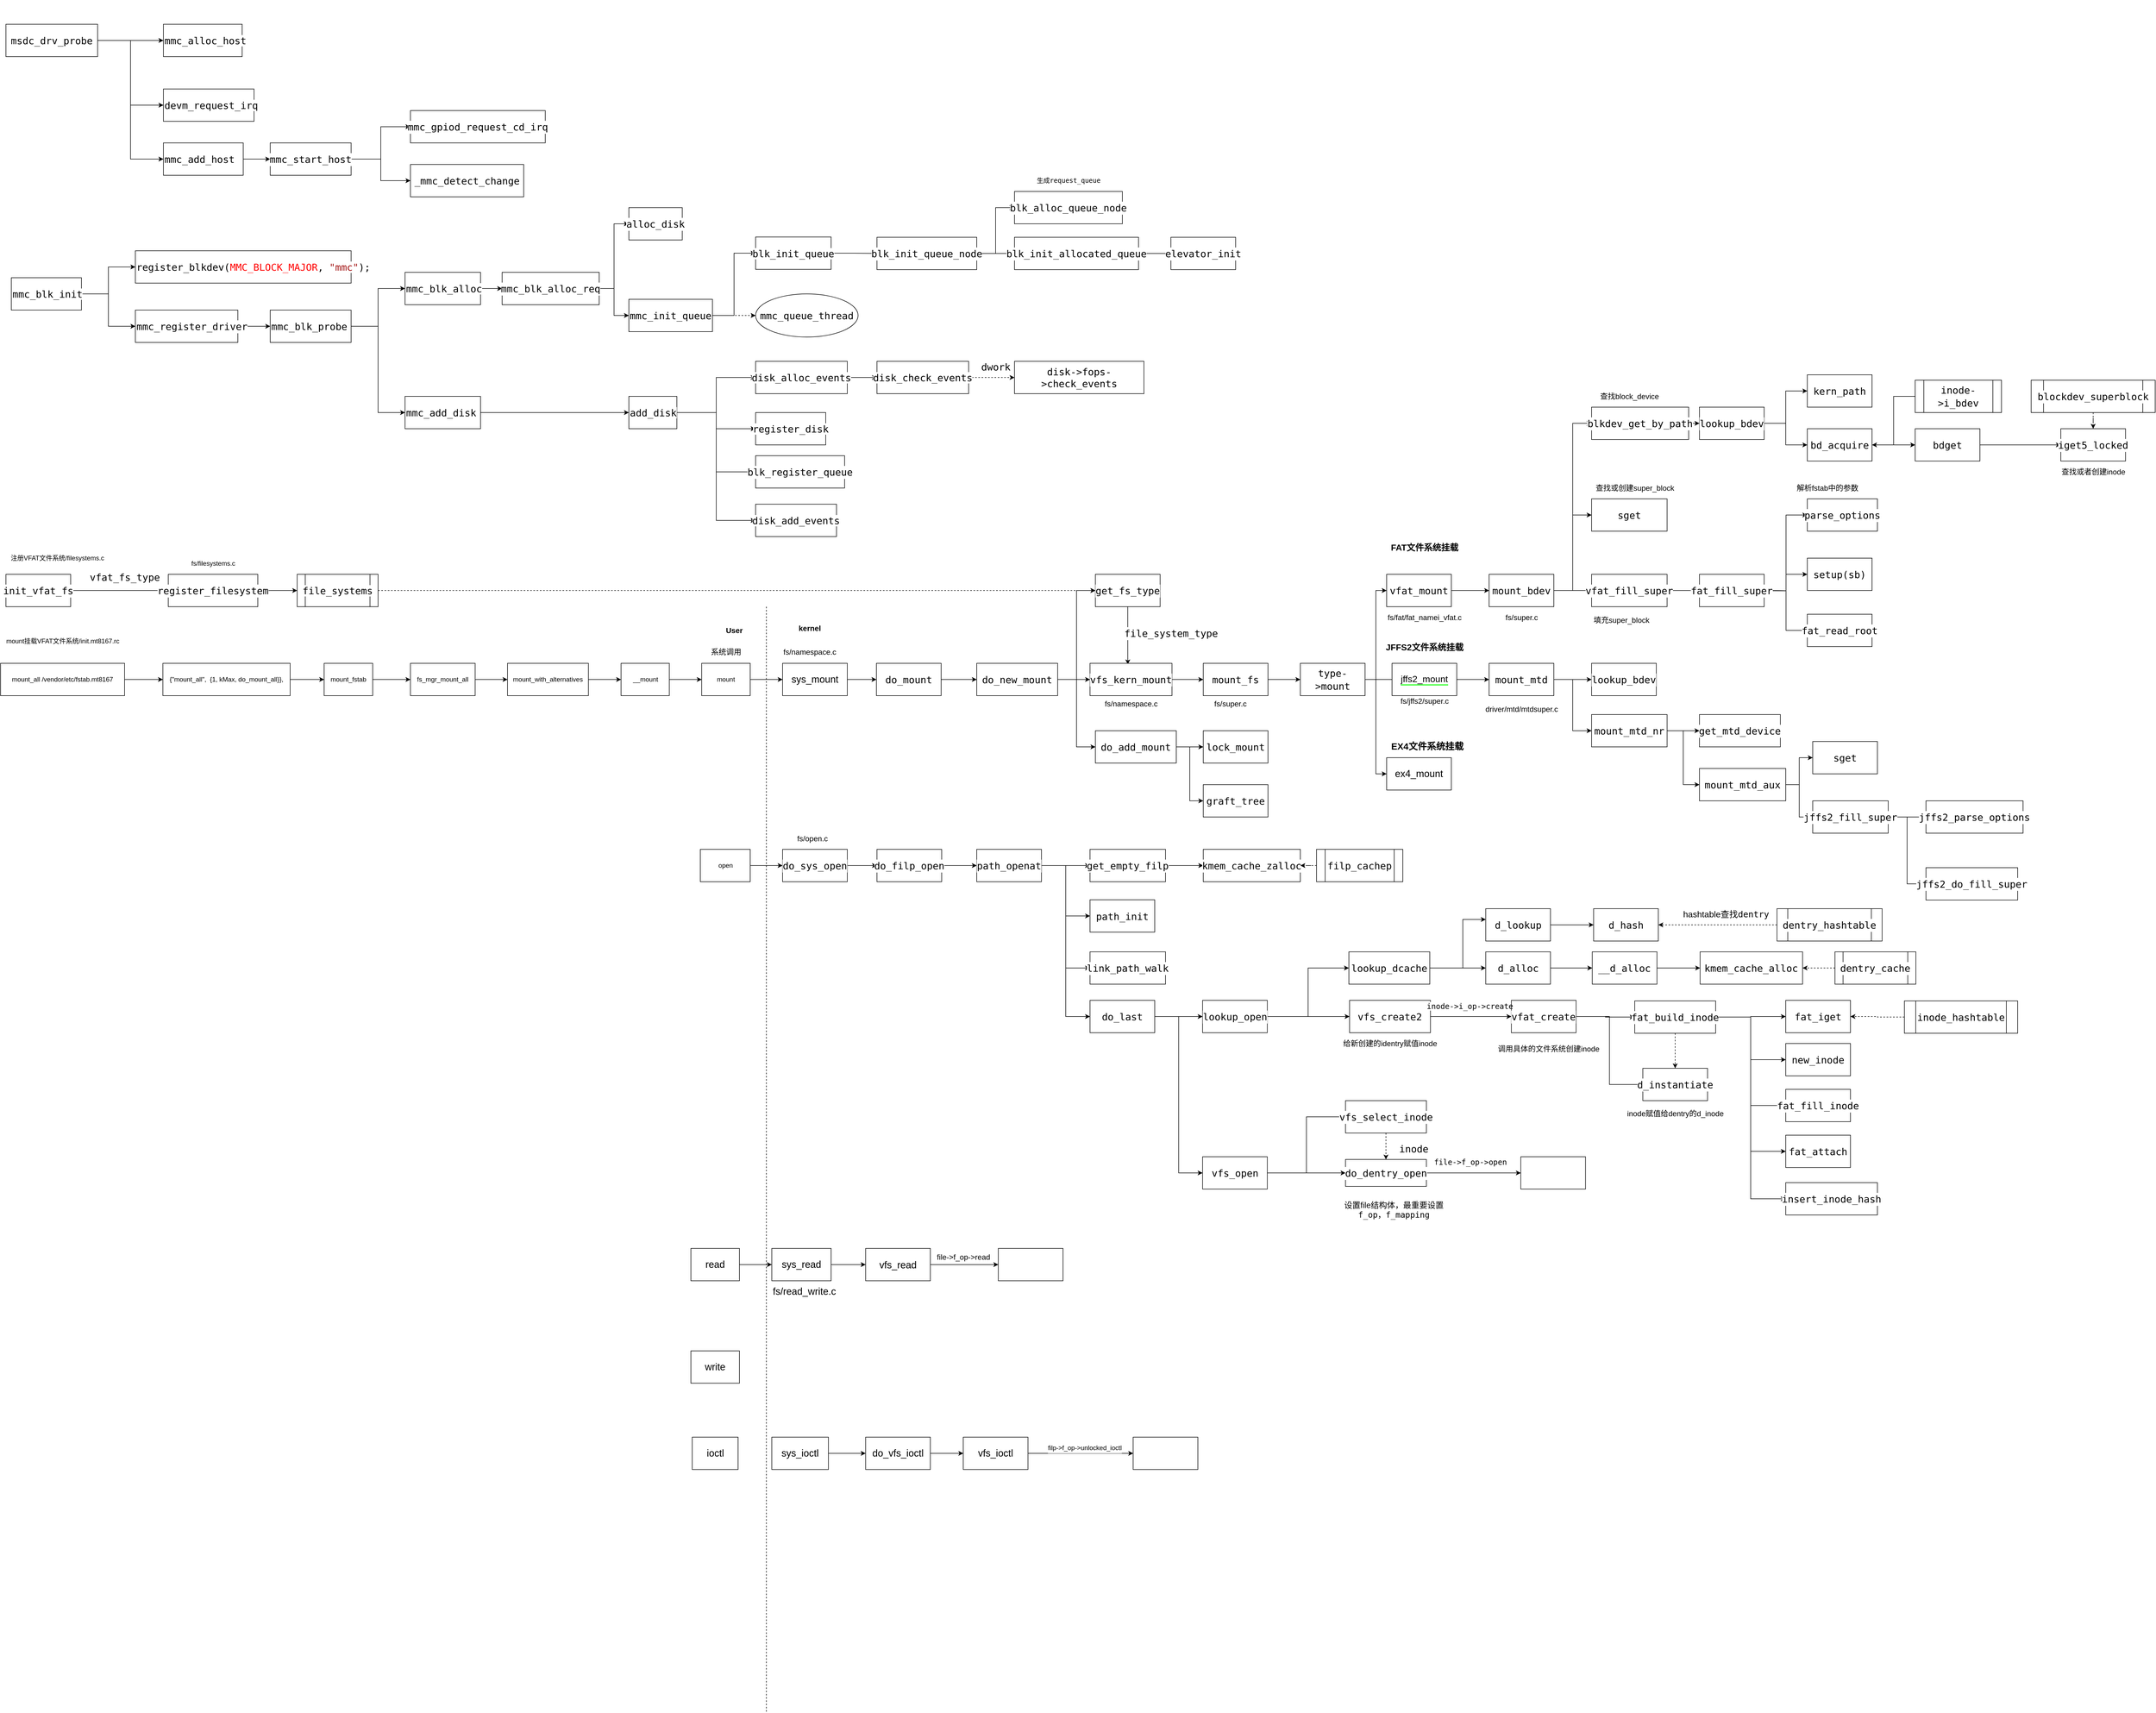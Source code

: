 <mxfile version="14.7.6" type="github">
  <diagram id="oNSS92o_-GYiXgV0fH33" name="Page-1">
    <mxGraphModel dx="1355" dy="793" grid="1" gridSize="10" guides="1" tooltips="1" connect="1" arrows="1" fold="1" page="1" pageScale="1" pageWidth="827" pageHeight="1169" math="0" shadow="0">
      <root>
        <mxCell id="0" />
        <mxCell id="1" parent="0" />
        <mxCell id="2YFqyYWapaVs9yzSWr-e-1" value="&lt;div style=&quot;background-color: rgb(255 , 255 , 255) ; font-family: &amp;#34;droid sans mono&amp;#34; , monospace , monospace , &amp;#34;droid sans fallback&amp;#34; ; font-size: 18px ; line-height: 24px&quot;&gt;&lt;br&gt;&lt;/div&gt;" style="text;html=1;align=center;verticalAlign=middle;resizable=0;points=[];autosize=1;strokeColor=none;strokeWidth=1;" parent="1" vertex="1">
          <mxGeometry x="70" y="85" width="20" height="30" as="geometry" />
        </mxCell>
        <mxCell id="2YFqyYWapaVs9yzSWr-e-6" style="edgeStyle=orthogonalEdgeStyle;rounded=0;orthogonalLoop=1;jettySize=auto;html=1;entryX=0;entryY=0.5;entryDx=0;entryDy=0;strokeWidth=1;" parent="1" source="2YFqyYWapaVs9yzSWr-e-2" target="2YFqyYWapaVs9yzSWr-e-4" edge="1">
          <mxGeometry relative="1" as="geometry" />
        </mxCell>
        <mxCell id="2YFqyYWapaVs9yzSWr-e-11" style="edgeStyle=orthogonalEdgeStyle;rounded=0;orthogonalLoop=1;jettySize=auto;html=1;entryX=0;entryY=0.5;entryDx=0;entryDy=0;strokeWidth=1;" parent="1" source="2YFqyYWapaVs9yzSWr-e-2" target="2YFqyYWapaVs9yzSWr-e-8" edge="1">
          <mxGeometry relative="1" as="geometry" />
        </mxCell>
        <mxCell id="2YFqyYWapaVs9yzSWr-e-12" style="edgeStyle=orthogonalEdgeStyle;rounded=0;orthogonalLoop=1;jettySize=auto;html=1;entryX=0;entryY=0.5;entryDx=0;entryDy=0;strokeWidth=1;" parent="1" source="2YFqyYWapaVs9yzSWr-e-2" target="2YFqyYWapaVs9yzSWr-e-10" edge="1">
          <mxGeometry relative="1" as="geometry" />
        </mxCell>
        <mxCell id="2YFqyYWapaVs9yzSWr-e-2" value="&lt;span style=&quot;font-family: &amp;#34;droid sans mono&amp;#34; , monospace , monospace , &amp;#34;droid sans fallback&amp;#34; ; font-size: 18px ; background-color: rgb(255 , 255 , 255)&quot;&gt;msdc_drv_probe&lt;/span&gt;" style="rounded=0;whiteSpace=wrap;html=1;strokeWidth=1;" parent="1" vertex="1">
          <mxGeometry x="20" y="130" width="170" height="60" as="geometry" />
        </mxCell>
        <mxCell id="2YFqyYWapaVs9yzSWr-e-3" value="&lt;div style=&quot;color: rgb(0 , 0 , 0) ; background-color: rgb(255 , 255 , 255) ; font-family: &amp;#34;droid sans mono&amp;#34; , monospace , monospace , &amp;#34;droid sans fallback&amp;#34; ; font-weight: normal ; font-size: 18px ; line-height: 24px&quot;&gt;&lt;br&gt;&lt;/div&gt;" style="text;whiteSpace=wrap;html=1;strokeWidth=1;" parent="1" vertex="1">
          <mxGeometry x="300" y="85" width="170" height="40" as="geometry" />
        </mxCell>
        <mxCell id="2YFqyYWapaVs9yzSWr-e-4" value="&lt;span style=&quot;font-family: &amp;#34;droid sans mono&amp;#34; , monospace , monospace , &amp;#34;droid sans fallback&amp;#34; ; font-size: 18px ; background-color: rgb(255 , 255 , 255)&quot;&gt;mmc_alloc_host&lt;/span&gt;" style="rounded=0;whiteSpace=wrap;html=1;fillColor=none;gradientColor=none;align=left;strokeWidth=1;" parent="1" vertex="1">
          <mxGeometry x="312" y="130" width="146" height="60" as="geometry" />
        </mxCell>
        <mxCell id="2YFqyYWapaVs9yzSWr-e-8" value="&lt;span style=&quot;font-family: &amp;#34;droid sans mono&amp;#34; , monospace , monospace , &amp;#34;droid sans fallback&amp;#34; ; font-size: 18px ; background-color: rgb(255 , 255 , 255)&quot;&gt;devm_request_irq&lt;/span&gt;" style="rounded=0;whiteSpace=wrap;html=1;fillColor=none;gradientColor=none;align=left;strokeWidth=1;" parent="1" vertex="1">
          <mxGeometry x="312" y="250" width="168" height="60" as="geometry" />
        </mxCell>
        <mxCell id="72B8_UldQrA-lnPJ2LUA-20" style="edgeStyle=orthogonalEdgeStyle;rounded=0;orthogonalLoop=1;jettySize=auto;html=1;strokeWidth=1;" parent="1" source="2YFqyYWapaVs9yzSWr-e-10" target="72B8_UldQrA-lnPJ2LUA-19" edge="1">
          <mxGeometry relative="1" as="geometry" />
        </mxCell>
        <mxCell id="2YFqyYWapaVs9yzSWr-e-10" value="&lt;span style=&quot;font-family: &amp;#34;droid sans mono&amp;#34; , monospace , monospace , &amp;#34;droid sans fallback&amp;#34; ; font-size: 18px ; background-color: rgb(255 , 255 , 255)&quot;&gt;mmc_add_host&lt;/span&gt;" style="rounded=0;whiteSpace=wrap;html=1;fillColor=none;gradientColor=none;align=left;strokeWidth=1;" parent="1" vertex="1">
          <mxGeometry x="312" y="350" width="148" height="60" as="geometry" />
        </mxCell>
        <mxCell id="2YFqyYWapaVs9yzSWr-e-18" style="edgeStyle=orthogonalEdgeStyle;rounded=0;orthogonalLoop=1;jettySize=auto;html=1;entryX=0;entryY=0.5;entryDx=0;entryDy=0;strokeWidth=1;" parent="1" source="2YFqyYWapaVs9yzSWr-e-14" target="2YFqyYWapaVs9yzSWr-e-16" edge="1">
          <mxGeometry relative="1" as="geometry" />
        </mxCell>
        <mxCell id="2YFqyYWapaVs9yzSWr-e-19" style="edgeStyle=orthogonalEdgeStyle;rounded=0;orthogonalLoop=1;jettySize=auto;html=1;entryX=0;entryY=0.5;entryDx=0;entryDy=0;strokeWidth=1;" parent="1" source="2YFqyYWapaVs9yzSWr-e-14" target="2YFqyYWapaVs9yzSWr-e-17" edge="1">
          <mxGeometry relative="1" as="geometry" />
        </mxCell>
        <mxCell id="2YFqyYWapaVs9yzSWr-e-14" value="&lt;span style=&quot;font-family: &amp;#34;droid sans mono&amp;#34; , monospace , monospace , &amp;#34;droid sans fallback&amp;#34; ; font-size: 18px ; background-color: rgb(255 , 255 , 255)&quot;&gt;mmc_blk_init&lt;/span&gt;" style="rounded=0;whiteSpace=wrap;html=1;fillColor=none;gradientColor=none;align=left;strokeWidth=1;" parent="1" vertex="1">
          <mxGeometry x="30" y="600" width="130" height="60" as="geometry" />
        </mxCell>
        <mxCell id="2YFqyYWapaVs9yzSWr-e-15" value="&lt;div style=&quot;color: rgb(0 , 0 , 0) ; background-color: rgb(255 , 255 , 255) ; font-family: &amp;#34;droid sans mono&amp;#34; , monospace , monospace , &amp;#34;droid sans fallback&amp;#34; ; font-weight: normal ; font-size: 18px ; line-height: 24px&quot;&gt;&lt;br&gt;&lt;/div&gt;" style="text;whiteSpace=wrap;html=1;strokeWidth=1;" parent="1" vertex="1">
          <mxGeometry x="260" y="570" width="420" height="40" as="geometry" />
        </mxCell>
        <mxCell id="2YFqyYWapaVs9yzSWr-e-16" value="&lt;span style=&quot;font-family: &amp;#34;droid sans mono&amp;#34; , monospace , monospace , &amp;#34;droid sans fallback&amp;#34; ; font-size: 18px ; background-color: rgb(255 , 255 , 255)&quot;&gt;register_blkdev(&lt;/span&gt;&lt;span style=&quot;font-family: &amp;#34;droid sans mono&amp;#34; , monospace , monospace , &amp;#34;droid sans fallback&amp;#34; ; font-size: 18px ; background-color: rgb(255 , 255 , 255) ; color: rgb(255 , 0 , 0)&quot;&gt;MMC_BLOCK_MAJOR&lt;/span&gt;&lt;span style=&quot;font-family: &amp;#34;droid sans mono&amp;#34; , monospace , monospace , &amp;#34;droid sans fallback&amp;#34; ; font-size: 18px ; background-color: rgb(255 , 255 , 255)&quot;&gt;,&amp;nbsp;&lt;/span&gt;&lt;span style=&quot;font-family: &amp;#34;droid sans mono&amp;#34; , monospace , monospace , &amp;#34;droid sans fallback&amp;#34; ; font-size: 18px ; background-color: rgb(255 , 255 , 255) ; color: rgb(163 , 21 , 21)&quot;&gt;&quot;mmc&quot;&lt;/span&gt;&lt;span style=&quot;font-family: &amp;#34;droid sans mono&amp;#34; , monospace , monospace , &amp;#34;droid sans fallback&amp;#34; ; font-size: 18px ; background-color: rgb(255 , 255 , 255)&quot;&gt;);&lt;/span&gt;" style="rounded=0;whiteSpace=wrap;html=1;fillColor=none;gradientColor=none;align=left;strokeWidth=1;" parent="1" vertex="1">
          <mxGeometry x="260" y="550" width="400" height="60" as="geometry" />
        </mxCell>
        <mxCell id="2YFqyYWapaVs9yzSWr-e-23" style="edgeStyle=orthogonalEdgeStyle;rounded=0;orthogonalLoop=1;jettySize=auto;html=1;entryX=0;entryY=0.5;entryDx=0;entryDy=0;strokeWidth=1;" parent="1" source="2YFqyYWapaVs9yzSWr-e-17" target="2YFqyYWapaVs9yzSWr-e-21" edge="1">
          <mxGeometry relative="1" as="geometry" />
        </mxCell>
        <mxCell id="2YFqyYWapaVs9yzSWr-e-17" value="&lt;div style=&quot;background-color: rgb(255 , 255 , 255) ; font-family: &amp;#34;droid sans mono&amp;#34; , monospace , monospace , &amp;#34;droid sans fallback&amp;#34; ; font-size: 18px ; line-height: 24px&quot;&gt;mmc_register_driver&lt;/div&gt;" style="rounded=0;whiteSpace=wrap;html=1;fillColor=none;gradientColor=none;align=left;strokeWidth=1;" parent="1" vertex="1">
          <mxGeometry x="260" y="660" width="190" height="60" as="geometry" />
        </mxCell>
        <mxCell id="2YFqyYWapaVs9yzSWr-e-29" style="edgeStyle=orthogonalEdgeStyle;rounded=0;orthogonalLoop=1;jettySize=auto;html=1;entryX=0;entryY=0.5;entryDx=0;entryDy=0;strokeWidth=1;" parent="1" source="2YFqyYWapaVs9yzSWr-e-21" target="2YFqyYWapaVs9yzSWr-e-25" edge="1">
          <mxGeometry relative="1" as="geometry" />
        </mxCell>
        <mxCell id="2YFqyYWapaVs9yzSWr-e-30" style="edgeStyle=orthogonalEdgeStyle;rounded=0;orthogonalLoop=1;jettySize=auto;html=1;entryX=0;entryY=0.5;entryDx=0;entryDy=0;strokeWidth=1;" parent="1" source="2YFqyYWapaVs9yzSWr-e-21" target="2YFqyYWapaVs9yzSWr-e-28" edge="1">
          <mxGeometry relative="1" as="geometry" />
        </mxCell>
        <mxCell id="2YFqyYWapaVs9yzSWr-e-21" value="&lt;span style=&quot;font-family: &amp;#34;droid sans mono&amp;#34; , monospace , monospace , &amp;#34;droid sans fallback&amp;#34; ; font-size: 18px ; background-color: rgb(255 , 255 , 255)&quot;&gt;mmc_blk_probe&lt;/span&gt;" style="rounded=0;whiteSpace=wrap;html=1;fillColor=none;gradientColor=none;align=left;strokeWidth=1;" parent="1" vertex="1">
          <mxGeometry x="510" y="660" width="150" height="60" as="geometry" />
        </mxCell>
        <mxCell id="72B8_UldQrA-lnPJ2LUA-35" style="edgeStyle=orthogonalEdgeStyle;rounded=0;orthogonalLoop=1;jettySize=auto;html=1;entryX=0;entryY=0.5;entryDx=0;entryDy=0;strokeWidth=1;" parent="1" source="2YFqyYWapaVs9yzSWr-e-25" target="72B8_UldQrA-lnPJ2LUA-29" edge="1">
          <mxGeometry relative="1" as="geometry" />
        </mxCell>
        <mxCell id="2YFqyYWapaVs9yzSWr-e-25" value="&lt;span style=&quot;font-family: &amp;#34;droid sans mono&amp;#34; , monospace , monospace , &amp;#34;droid sans fallback&amp;#34; ; font-size: 18px ; background-color: rgb(255 , 255 , 255)&quot;&gt;mmc_blk_alloc&lt;/span&gt;" style="rounded=0;whiteSpace=wrap;html=1;fillColor=none;gradientColor=none;align=left;strokeWidth=1;" parent="1" vertex="1">
          <mxGeometry x="760" y="590" width="140" height="60" as="geometry" />
        </mxCell>
        <mxCell id="2YFqyYWapaVs9yzSWr-e-33" style="edgeStyle=orthogonalEdgeStyle;rounded=0;orthogonalLoop=1;jettySize=auto;html=1;entryX=0;entryY=0.5;entryDx=0;entryDy=0;strokeWidth=1;" parent="1" source="2YFqyYWapaVs9yzSWr-e-28" target="2YFqyYWapaVs9yzSWr-e-32" edge="1">
          <mxGeometry relative="1" as="geometry" />
        </mxCell>
        <mxCell id="2YFqyYWapaVs9yzSWr-e-28" value="&lt;span style=&quot;font-family: &amp;#34;droid sans mono&amp;#34; , monospace , monospace , &amp;#34;droid sans fallback&amp;#34; ; font-size: 18px ; background-color: rgb(255 , 255 , 255)&quot;&gt;mmc_add_disk&lt;/span&gt;" style="rounded=0;whiteSpace=wrap;html=1;fillColor=none;gradientColor=none;align=left;strokeWidth=1;" parent="1" vertex="1">
          <mxGeometry x="760" y="820" width="140" height="60" as="geometry" />
        </mxCell>
        <mxCell id="72B8_UldQrA-lnPJ2LUA-5" style="edgeStyle=orthogonalEdgeStyle;rounded=0;orthogonalLoop=1;jettySize=auto;html=1;entryX=0;entryY=0.5;entryDx=0;entryDy=0;strokeWidth=1;" parent="1" source="2YFqyYWapaVs9yzSWr-e-32" target="72B8_UldQrA-lnPJ2LUA-2" edge="1">
          <mxGeometry relative="1" as="geometry" />
        </mxCell>
        <mxCell id="72B8_UldQrA-lnPJ2LUA-13" style="edgeStyle=orthogonalEdgeStyle;rounded=0;orthogonalLoop=1;jettySize=auto;html=1;entryX=0;entryY=0.5;entryDx=0;entryDy=0;strokeWidth=1;" parent="1" source="2YFqyYWapaVs9yzSWr-e-32" target="72B8_UldQrA-lnPJ2LUA-12" edge="1">
          <mxGeometry relative="1" as="geometry" />
        </mxCell>
        <mxCell id="72B8_UldQrA-lnPJ2LUA-16" style="edgeStyle=orthogonalEdgeStyle;rounded=0;orthogonalLoop=1;jettySize=auto;html=1;entryX=0;entryY=0.5;entryDx=0;entryDy=0;strokeWidth=1;" parent="1" source="2YFqyYWapaVs9yzSWr-e-32" target="72B8_UldQrA-lnPJ2LUA-15" edge="1">
          <mxGeometry relative="1" as="geometry" />
        </mxCell>
        <mxCell id="72B8_UldQrA-lnPJ2LUA-18" style="edgeStyle=orthogonalEdgeStyle;rounded=0;orthogonalLoop=1;jettySize=auto;html=1;entryX=0;entryY=0.5;entryDx=0;entryDy=0;strokeWidth=1;" parent="1" source="2YFqyYWapaVs9yzSWr-e-32" target="72B8_UldQrA-lnPJ2LUA-17" edge="1">
          <mxGeometry relative="1" as="geometry" />
        </mxCell>
        <mxCell id="2YFqyYWapaVs9yzSWr-e-32" value="&lt;span style=&quot;font-family: &amp;#34;droid sans mono&amp;#34; , monospace , monospace , &amp;#34;droid sans fallback&amp;#34; ; font-size: 18px ; background-color: rgb(255 , 255 , 255)&quot;&gt;add_disk&lt;/span&gt;" style="rounded=0;whiteSpace=wrap;html=1;fillColor=none;gradientColor=none;align=left;strokeWidth=1;" parent="1" vertex="1">
          <mxGeometry x="1175" y="820" width="89" height="60" as="geometry" />
        </mxCell>
        <mxCell id="72B8_UldQrA-lnPJ2LUA-6" style="edgeStyle=orthogonalEdgeStyle;rounded=0;orthogonalLoop=1;jettySize=auto;html=1;entryX=0;entryY=0.5;entryDx=0;entryDy=0;strokeWidth=1;" parent="1" source="72B8_UldQrA-lnPJ2LUA-2" target="72B8_UldQrA-lnPJ2LUA-4" edge="1">
          <mxGeometry relative="1" as="geometry" />
        </mxCell>
        <mxCell id="72B8_UldQrA-lnPJ2LUA-2" value="&lt;span style=&quot;font-family: &amp;#34;droid sans mono&amp;#34; , monospace , monospace , &amp;#34;droid sans fallback&amp;#34; ; font-size: 18px ; text-align: left ; background-color: rgb(255 , 255 , 255)&quot;&gt;disk_alloc_events&lt;/span&gt;" style="rounded=0;whiteSpace=wrap;html=1;strokeWidth=1;" parent="1" vertex="1">
          <mxGeometry x="1410" y="755" width="170" height="60" as="geometry" />
        </mxCell>
        <mxCell id="72B8_UldQrA-lnPJ2LUA-9" style="edgeStyle=orthogonalEdgeStyle;rounded=0;orthogonalLoop=1;jettySize=auto;html=1;entryX=0;entryY=0.5;entryDx=0;entryDy=0;dashed=1;strokeWidth=1;" parent="1" source="72B8_UldQrA-lnPJ2LUA-4" target="72B8_UldQrA-lnPJ2LUA-8" edge="1">
          <mxGeometry relative="1" as="geometry" />
        </mxCell>
        <mxCell id="72B8_UldQrA-lnPJ2LUA-4" value="&lt;span style=&quot;font-family: &amp;#34;droid sans mono&amp;#34; , monospace , monospace , &amp;#34;droid sans fallback&amp;#34; ; font-size: 18px ; text-align: left ; background-color: rgb(255 , 255 , 255)&quot;&gt;disk_check_events&lt;/span&gt;" style="rounded=0;whiteSpace=wrap;html=1;strokeWidth=1;" parent="1" vertex="1">
          <mxGeometry x="1635" y="755" width="170" height="60" as="geometry" />
        </mxCell>
        <mxCell id="72B8_UldQrA-lnPJ2LUA-8" value="&lt;span style=&quot;font-family: &amp;#34;droid sans mono&amp;#34; , monospace , monospace , &amp;#34;droid sans fallback&amp;#34; ; font-size: 18px ; text-align: left ; background-color: rgb(255 , 255 , 255)&quot;&gt;disk-&amp;gt;fops-&amp;gt;check_events&lt;/span&gt;" style="rounded=0;whiteSpace=wrap;html=1;strokeWidth=1;" parent="1" vertex="1">
          <mxGeometry x="1890" y="755" width="240" height="60" as="geometry" />
        </mxCell>
        <mxCell id="72B8_UldQrA-lnPJ2LUA-10" value="&lt;div style=&quot;background-color: rgb(255 , 255 , 255) ; font-family: &amp;#34;droid sans mono&amp;#34; , monospace , monospace , &amp;#34;droid sans fallback&amp;#34; ; font-size: 18px ; line-height: 24px&quot;&gt;dwork&lt;/div&gt;" style="text;html=1;align=center;verticalAlign=middle;resizable=0;points=[];autosize=1;strokeColor=none;strokeWidth=1;" parent="1" vertex="1">
          <mxGeometry x="1820" y="750" width="70" height="30" as="geometry" />
        </mxCell>
        <mxCell id="72B8_UldQrA-lnPJ2LUA-12" value="&lt;span style=&quot;font-family: &amp;#34;droid sans mono&amp;#34; , monospace , monospace , &amp;#34;droid sans fallback&amp;#34; ; font-size: 18px ; text-align: left ; background-color: rgb(255 , 255 , 255)&quot;&gt;register_disk&lt;/span&gt;" style="rounded=0;whiteSpace=wrap;html=1;strokeWidth=1;" parent="1" vertex="1">
          <mxGeometry x="1410" y="850" width="130" height="60" as="geometry" />
        </mxCell>
        <mxCell id="72B8_UldQrA-lnPJ2LUA-15" value="&lt;span style=&quot;font-family: &amp;#34;droid sans mono&amp;#34; , monospace , monospace , &amp;#34;droid sans fallback&amp;#34; ; font-size: 18px ; text-align: left ; background-color: rgb(255 , 255 , 255)&quot;&gt;disk_add_events&lt;/span&gt;" style="rounded=0;whiteSpace=wrap;html=1;strokeWidth=1;" parent="1" vertex="1">
          <mxGeometry x="1410" y="1020" width="150" height="60" as="geometry" />
        </mxCell>
        <mxCell id="72B8_UldQrA-lnPJ2LUA-17" value="&lt;div style=&quot;background-color: rgb(255 , 255 , 255) ; font-family: &amp;#34;droid sans mono&amp;#34; , monospace , monospace , &amp;#34;droid sans fallback&amp;#34; ; font-size: 18px ; line-height: 24px&quot;&gt;blk_register_queue&lt;/div&gt;" style="rounded=0;whiteSpace=wrap;html=1;strokeWidth=1;" parent="1" vertex="1">
          <mxGeometry x="1410" y="930" width="165" height="60" as="geometry" />
        </mxCell>
        <mxCell id="72B8_UldQrA-lnPJ2LUA-25" style="edgeStyle=orthogonalEdgeStyle;rounded=0;orthogonalLoop=1;jettySize=auto;html=1;entryX=0;entryY=0.5;entryDx=0;entryDy=0;strokeWidth=1;" parent="1" source="72B8_UldQrA-lnPJ2LUA-19" target="72B8_UldQrA-lnPJ2LUA-21" edge="1">
          <mxGeometry relative="1" as="geometry" />
        </mxCell>
        <mxCell id="72B8_UldQrA-lnPJ2LUA-26" style="edgeStyle=orthogonalEdgeStyle;rounded=0;orthogonalLoop=1;jettySize=auto;html=1;entryX=0;entryY=0.5;entryDx=0;entryDy=0;strokeWidth=1;" parent="1" source="72B8_UldQrA-lnPJ2LUA-19" target="72B8_UldQrA-lnPJ2LUA-24" edge="1">
          <mxGeometry relative="1" as="geometry" />
        </mxCell>
        <mxCell id="72B8_UldQrA-lnPJ2LUA-19" value="&lt;div style=&quot;background-color: rgb(255 , 255 , 255) ; font-family: &amp;#34;droid sans mono&amp;#34; , monospace , monospace , &amp;#34;droid sans fallback&amp;#34; ; font-size: 18px ; line-height: 24px&quot;&gt;mmc_start_host&lt;/div&gt;" style="rounded=0;whiteSpace=wrap;html=1;strokeWidth=1;" parent="1" vertex="1">
          <mxGeometry x="510" y="350" width="150" height="60" as="geometry" />
        </mxCell>
        <mxCell id="72B8_UldQrA-lnPJ2LUA-21" value="&lt;div style=&quot;background-color: rgb(255 , 255 , 255) ; font-family: &amp;#34;droid sans mono&amp;#34; , monospace , monospace , &amp;#34;droid sans fallback&amp;#34; ; font-size: 18px ; line-height: 24px&quot;&gt;mmc_gpiod_request_cd_irq&lt;/div&gt;" style="rounded=0;whiteSpace=wrap;html=1;strokeWidth=1;" parent="1" vertex="1">
          <mxGeometry x="770" y="290" width="250" height="60" as="geometry" />
        </mxCell>
        <mxCell id="72B8_UldQrA-lnPJ2LUA-24" value="&lt;div style=&quot;background-color: rgb(255 , 255 , 255) ; font-family: &amp;#34;droid sans mono&amp;#34; , monospace , monospace , &amp;#34;droid sans fallback&amp;#34; ; font-size: 18px ; line-height: 24px&quot;&gt;_mmc_detect_change&lt;/div&gt;" style="rounded=0;whiteSpace=wrap;html=1;strokeWidth=1;" parent="1" vertex="1">
          <mxGeometry x="770" y="390" width="210" height="60" as="geometry" />
        </mxCell>
        <mxCell id="72B8_UldQrA-lnPJ2LUA-33" style="edgeStyle=orthogonalEdgeStyle;rounded=0;orthogonalLoop=1;jettySize=auto;html=1;entryX=0;entryY=0.5;entryDx=0;entryDy=0;strokeWidth=1;" parent="1" source="72B8_UldQrA-lnPJ2LUA-29" target="72B8_UldQrA-lnPJ2LUA-31" edge="1">
          <mxGeometry relative="1" as="geometry" />
        </mxCell>
        <mxCell id="72B8_UldQrA-lnPJ2LUA-34" style="edgeStyle=orthogonalEdgeStyle;rounded=0;orthogonalLoop=1;jettySize=auto;html=1;entryX=0;entryY=0.5;entryDx=0;entryDy=0;strokeWidth=1;" parent="1" source="72B8_UldQrA-lnPJ2LUA-29" target="72B8_UldQrA-lnPJ2LUA-32" edge="1">
          <mxGeometry relative="1" as="geometry" />
        </mxCell>
        <mxCell id="72B8_UldQrA-lnPJ2LUA-29" value="&lt;div style=&quot;background-color: rgb(255 , 255 , 255) ; font-family: &amp;#34;droid sans mono&amp;#34; , monospace , monospace , &amp;#34;droid sans fallback&amp;#34; ; font-size: 18px ; line-height: 24px&quot;&gt;mmc_blk_alloc_req&lt;/div&gt;" style="rounded=0;whiteSpace=wrap;html=1;strokeWidth=1;" parent="1" vertex="1">
          <mxGeometry x="940" y="590" width="180" height="60" as="geometry" />
        </mxCell>
        <mxCell id="72B8_UldQrA-lnPJ2LUA-31" value="&lt;div style=&quot;background-color: rgb(255 , 255 , 255) ; font-family: &amp;#34;droid sans mono&amp;#34; , monospace , monospace , &amp;#34;droid sans fallback&amp;#34; ; font-size: 18px ; line-height: 24px&quot;&gt;alloc_disk&lt;/div&gt;" style="rounded=0;whiteSpace=wrap;html=1;strokeWidth=1;" parent="1" vertex="1">
          <mxGeometry x="1175" y="470" width="99" height="60" as="geometry" />
        </mxCell>
        <mxCell id="72B8_UldQrA-lnPJ2LUA-38" style="edgeStyle=orthogonalEdgeStyle;rounded=0;orthogonalLoop=1;jettySize=auto;html=1;entryX=0;entryY=0.5;entryDx=0;entryDy=0;dashed=1;strokeWidth=1;" parent="1" source="72B8_UldQrA-lnPJ2LUA-32" target="72B8_UldQrA-lnPJ2LUA-37" edge="1">
          <mxGeometry relative="1" as="geometry" />
        </mxCell>
        <mxCell id="72B8_UldQrA-lnPJ2LUA-43" style="edgeStyle=orthogonalEdgeStyle;rounded=0;orthogonalLoop=1;jettySize=auto;html=1;entryX=0;entryY=0.5;entryDx=0;entryDy=0;strokeWidth=1;" parent="1" source="72B8_UldQrA-lnPJ2LUA-32" target="72B8_UldQrA-lnPJ2LUA-41" edge="1">
          <mxGeometry relative="1" as="geometry" />
        </mxCell>
        <mxCell id="72B8_UldQrA-lnPJ2LUA-32" value="&lt;div style=&quot;background-color: rgb(255 , 255 , 255) ; font-family: &amp;#34;droid sans mono&amp;#34; , monospace , monospace , &amp;#34;droid sans fallback&amp;#34; ; font-size: 18px ; line-height: 24px&quot;&gt;&lt;div&gt;mmc_init_queue&lt;/div&gt;&lt;/div&gt;" style="rounded=0;whiteSpace=wrap;html=1;strokeWidth=1;" parent="1" vertex="1">
          <mxGeometry x="1175" y="640" width="155" height="60" as="geometry" />
        </mxCell>
        <mxCell id="72B8_UldQrA-lnPJ2LUA-37" value="&lt;div style=&quot;background-color: rgb(255 , 255 , 255) ; font-family: &amp;#34;droid sans mono&amp;#34; , monospace , monospace , &amp;#34;droid sans fallback&amp;#34; ; font-size: 18px ; line-height: 24px&quot;&gt;mmc_queue_thread&lt;/div&gt;" style="ellipse;whiteSpace=wrap;html=1;strokeWidth=1;" parent="1" vertex="1">
          <mxGeometry x="1410" y="630" width="190" height="80" as="geometry" />
        </mxCell>
        <mxCell id="72B8_UldQrA-lnPJ2LUA-45" style="edgeStyle=orthogonalEdgeStyle;rounded=0;orthogonalLoop=1;jettySize=auto;html=1;entryX=0;entryY=0.5;entryDx=0;entryDy=0;strokeWidth=1;" parent="1" source="72B8_UldQrA-lnPJ2LUA-41" target="72B8_UldQrA-lnPJ2LUA-44" edge="1">
          <mxGeometry relative="1" as="geometry" />
        </mxCell>
        <mxCell id="72B8_UldQrA-lnPJ2LUA-41" value="&lt;span style=&quot;font-family: &amp;#34;droid sans mono&amp;#34; , monospace , monospace , &amp;#34;droid sans fallback&amp;#34; ; font-size: 18px ; text-align: left ; background-color: rgb(255 , 255 , 255)&quot;&gt;blk_init_queue&lt;/span&gt;" style="rounded=0;whiteSpace=wrap;html=1;strokeWidth=1;" parent="1" vertex="1">
          <mxGeometry x="1410" y="524.5" width="140" height="60" as="geometry" />
        </mxCell>
        <mxCell id="72B8_UldQrA-lnPJ2LUA-49" style="edgeStyle=orthogonalEdgeStyle;rounded=0;orthogonalLoop=1;jettySize=auto;html=1;strokeWidth=1;" parent="1" source="72B8_UldQrA-lnPJ2LUA-44" target="72B8_UldQrA-lnPJ2LUA-48" edge="1">
          <mxGeometry relative="1" as="geometry" />
        </mxCell>
        <mxCell id="72B8_UldQrA-lnPJ2LUA-52" style="edgeStyle=orthogonalEdgeStyle;rounded=0;orthogonalLoop=1;jettySize=auto;html=1;entryX=0;entryY=0.5;entryDx=0;entryDy=0;strokeWidth=1;" parent="1" source="72B8_UldQrA-lnPJ2LUA-44" target="72B8_UldQrA-lnPJ2LUA-46" edge="1">
          <mxGeometry relative="1" as="geometry" />
        </mxCell>
        <mxCell id="72B8_UldQrA-lnPJ2LUA-44" value="&lt;div style=&quot;background-color: rgb(255 , 255 , 255) ; font-family: &amp;#34;droid sans mono&amp;#34; , monospace , monospace , &amp;#34;droid sans fallback&amp;#34; ; font-size: 18px ; line-height: 24px&quot;&gt;blk_init_queue_node&lt;/div&gt;" style="rounded=0;whiteSpace=wrap;html=1;strokeWidth=1;" parent="1" vertex="1">
          <mxGeometry x="1635" y="525" width="185" height="60" as="geometry" />
        </mxCell>
        <mxCell id="72B8_UldQrA-lnPJ2LUA-46" value="&lt;div style=&quot;background-color: rgb(255 , 255 , 255) ; font-family: &amp;#34;droid sans mono&amp;#34; , monospace , monospace , &amp;#34;droid sans fallback&amp;#34; ; font-size: 18px ; line-height: 24px&quot;&gt;blk_alloc_queue_node&lt;/div&gt;" style="rounded=0;whiteSpace=wrap;html=1;strokeWidth=1;" parent="1" vertex="1">
          <mxGeometry x="1890" y="440" width="200" height="60" as="geometry" />
        </mxCell>
        <mxCell id="72B8_UldQrA-lnPJ2LUA-51" style="edgeStyle=orthogonalEdgeStyle;rounded=0;orthogonalLoop=1;jettySize=auto;html=1;strokeWidth=1;" parent="1" source="72B8_UldQrA-lnPJ2LUA-48" target="72B8_UldQrA-lnPJ2LUA-50" edge="1">
          <mxGeometry relative="1" as="geometry" />
        </mxCell>
        <mxCell id="72B8_UldQrA-lnPJ2LUA-48" value="&lt;div style=&quot;background-color: rgb(255 , 255 , 255) ; font-family: &amp;#34;droid sans mono&amp;#34; , monospace , monospace , &amp;#34;droid sans fallback&amp;#34; ; font-size: 18px ; line-height: 24px&quot;&gt;blk_init_allocated_queue&lt;/div&gt;" style="rounded=0;whiteSpace=wrap;html=1;strokeWidth=1;" parent="1" vertex="1">
          <mxGeometry x="1890" y="525" width="230" height="60" as="geometry" />
        </mxCell>
        <mxCell id="72B8_UldQrA-lnPJ2LUA-50" value="&lt;div style=&quot;background-color: rgb(255 , 255 , 255) ; font-family: &amp;#34;droid sans mono&amp;#34; , monospace , monospace , &amp;#34;droid sans fallback&amp;#34; ; font-size: 18px ; line-height: 24px&quot;&gt;elevator_init&lt;/div&gt;" style="rounded=0;whiteSpace=wrap;html=1;strokeWidth=1;" parent="1" vertex="1">
          <mxGeometry x="2180" y="525" width="120" height="60" as="geometry" />
        </mxCell>
        <mxCell id="72B8_UldQrA-lnPJ2LUA-53" value="生成&lt;span style=&quot;background-color: rgb(255 , 255 , 255) ; font-family: &amp;#34;droid sans mono&amp;#34; , monospace , monospace , &amp;#34;droid sans fallback&amp;#34;&quot;&gt;&lt;font style=&quot;font-size: 12px&quot;&gt;request_queue&lt;/font&gt;&lt;/span&gt;" style="text;html=1;align=center;verticalAlign=middle;resizable=0;points=[];autosize=1;strokeColor=none;strokeWidth=1;" parent="1" vertex="1">
          <mxGeometry x="1930" y="410" width="120" height="20" as="geometry" />
        </mxCell>
        <mxCell id="K_OXefUXwWz0F2jkkwNq-3" style="edgeStyle=orthogonalEdgeStyle;rounded=0;orthogonalLoop=1;jettySize=auto;html=1;entryX=0;entryY=0.5;entryDx=0;entryDy=0;strokeWidth=1;" parent="1" source="K_OXefUXwWz0F2jkkwNq-1" target="K_OXefUXwWz0F2jkkwNq-2" edge="1">
          <mxGeometry relative="1" as="geometry" />
        </mxCell>
        <mxCell id="K_OXefUXwWz0F2jkkwNq-1" value="&lt;div style=&quot;background-color: rgb(255 , 255 , 255) ; font-family: &amp;#34;droid sans mono&amp;#34; , monospace , monospace , &amp;#34;droid sans fallback&amp;#34; ; font-size: 18px ; line-height: 24px&quot;&gt;init_vfat_fs&lt;/div&gt;" style="rounded=0;whiteSpace=wrap;html=1;strokeWidth=1;" parent="1" vertex="1">
          <mxGeometry x="20" y="1150" width="120" height="60" as="geometry" />
        </mxCell>
        <mxCell id="K_OXefUXwWz0F2jkkwNq-8" style="edgeStyle=orthogonalEdgeStyle;rounded=0;orthogonalLoop=1;jettySize=auto;html=1;entryX=0;entryY=0.5;entryDx=0;entryDy=0;strokeWidth=1;" parent="1" source="K_OXefUXwWz0F2jkkwNq-2" target="K_OXefUXwWz0F2jkkwNq-7" edge="1">
          <mxGeometry relative="1" as="geometry" />
        </mxCell>
        <mxCell id="K_OXefUXwWz0F2jkkwNq-2" value="&lt;div style=&quot;background-color: rgb(255 , 255 , 255) ; font-family: &amp;#34;droid sans mono&amp;#34; , monospace , monospace , &amp;#34;droid sans fallback&amp;#34; ; font-size: 18px ; line-height: 24px&quot;&gt;register_filesystem&lt;/div&gt;" style="rounded=0;whiteSpace=wrap;html=1;strokeWidth=1;" parent="1" vertex="1">
          <mxGeometry x="321" y="1150" width="166" height="60" as="geometry" />
        </mxCell>
        <mxCell id="K_OXefUXwWz0F2jkkwNq-4" value="&lt;div style=&quot;background-color: rgb(255 , 255 , 255) ; font-family: &amp;#34;droid sans mono&amp;#34; , monospace , monospace , &amp;#34;droid sans fallback&amp;#34; ; font-size: 18px ; line-height: 24px&quot;&gt;vfat_fs_type&lt;/div&gt;" style="text;html=1;align=center;verticalAlign=middle;resizable=0;points=[];autosize=1;strokeColor=none;strokeWidth=1;" parent="1" vertex="1">
          <mxGeometry x="180" y="1140" width="120" height="30" as="geometry" />
        </mxCell>
        <mxCell id="K_OXefUXwWz0F2jkkwNq-52" style="edgeStyle=orthogonalEdgeStyle;rounded=0;orthogonalLoop=1;jettySize=auto;html=1;entryX=0;entryY=0.5;entryDx=0;entryDy=0;fontSize=12;strokeWidth=1;exitX=1;exitY=0.5;exitDx=0;exitDy=0;dashed=1;" parent="1" source="K_OXefUXwWz0F2jkkwNq-7" target="K_OXefUXwWz0F2jkkwNq-42" edge="1">
          <mxGeometry relative="1" as="geometry" />
        </mxCell>
        <mxCell id="K_OXefUXwWz0F2jkkwNq-5" value="&lt;div style=&quot;color: rgb(0 , 0 , 0) ; background-color: rgb(255 , 255 , 255) ; font-family: &amp;#34;droid sans mono&amp;#34; , monospace , monospace , &amp;#34;droid sans fallback&amp;#34; ; font-weight: normal ; font-size: 18px ; line-height: 24px&quot;&gt;&lt;br&gt;&lt;/div&gt;" style="text;whiteSpace=wrap;html=1;strokeWidth=1;" parent="1" vertex="1">
          <mxGeometry x="620" y="1130" width="130" height="40" as="geometry" />
        </mxCell>
        <mxCell id="K_OXefUXwWz0F2jkkwNq-7" value="&lt;span style=&quot;font-family: &amp;#34;droid sans mono&amp;#34; , monospace , monospace , &amp;#34;droid sans fallback&amp;#34; ; font-size: 18px ; text-align: left ; background-color: rgb(255 , 255 , 255)&quot;&gt;file_systems&lt;/span&gt;" style="shape=process;whiteSpace=wrap;html=1;backgroundOutline=1;strokeWidth=1;" parent="1" vertex="1">
          <mxGeometry x="560" y="1150" width="150" height="60" as="geometry" />
        </mxCell>
        <mxCell id="K_OXefUXwWz0F2jkkwNq-9" value="注册VFAT文件系统/filesystems.c" style="text;html=1;align=center;verticalAlign=middle;resizable=0;points=[];autosize=1;strokeColor=none;strokeWidth=1;" parent="1" vertex="1">
          <mxGeometry x="20" y="1110" width="190" height="20" as="geometry" />
        </mxCell>
        <mxCell id="K_OXefUXwWz0F2jkkwNq-10" value="mount挂载VFAT文件系统/init.mt8167.rc" style="text;html=1;align=center;verticalAlign=middle;resizable=0;points=[];autosize=1;strokeColor=none;strokeWidth=1;" parent="1" vertex="1">
          <mxGeometry x="10" y="1264" width="230" height="20" as="geometry" />
        </mxCell>
        <mxCell id="K_OXefUXwWz0F2jkkwNq-14" style="edgeStyle=orthogonalEdgeStyle;rounded=0;orthogonalLoop=1;jettySize=auto;html=1;entryX=0;entryY=0.5;entryDx=0;entryDy=0;strokeWidth=1;" parent="1" source="K_OXefUXwWz0F2jkkwNq-12" target="K_OXefUXwWz0F2jkkwNq-13" edge="1">
          <mxGeometry relative="1" as="geometry" />
        </mxCell>
        <mxCell id="K_OXefUXwWz0F2jkkwNq-12" value="&lt;span style=&quot;text-align: left&quot;&gt;mount_all /vendor/etc/fstab.mt8167&lt;/span&gt;" style="rounded=0;whiteSpace=wrap;html=1;strokeWidth=1;" parent="1" vertex="1">
          <mxGeometry x="10" y="1315" width="230" height="60" as="geometry" />
        </mxCell>
        <mxCell id="K_OXefUXwWz0F2jkkwNq-16" style="edgeStyle=orthogonalEdgeStyle;rounded=0;orthogonalLoop=1;jettySize=auto;html=1;entryX=0;entryY=0.5;entryDx=0;entryDy=0;strokeWidth=1;" parent="1" source="K_OXefUXwWz0F2jkkwNq-13" target="K_OXefUXwWz0F2jkkwNq-15" edge="1">
          <mxGeometry relative="1" as="geometry" />
        </mxCell>
        <mxCell id="K_OXefUXwWz0F2jkkwNq-13" value="{&quot;mount_all&quot;,&amp;nbsp; {1, kMax, do_mount_all}}," style="rounded=0;whiteSpace=wrap;html=1;strokeWidth=1;" parent="1" vertex="1">
          <mxGeometry x="311" y="1315" width="236" height="60" as="geometry" />
        </mxCell>
        <mxCell id="K_OXefUXwWz0F2jkkwNq-19" style="edgeStyle=orthogonalEdgeStyle;rounded=0;orthogonalLoop=1;jettySize=auto;html=1;entryX=0;entryY=0.5;entryDx=0;entryDy=0;strokeWidth=1;" parent="1" source="K_OXefUXwWz0F2jkkwNq-15" target="K_OXefUXwWz0F2jkkwNq-18" edge="1">
          <mxGeometry relative="1" as="geometry" />
        </mxCell>
        <mxCell id="K_OXefUXwWz0F2jkkwNq-15" value="mount_fstab" style="rounded=0;whiteSpace=wrap;html=1;strokeWidth=1;" parent="1" vertex="1">
          <mxGeometry x="610" y="1315" width="90" height="60" as="geometry" />
        </mxCell>
        <mxCell id="K_OXefUXwWz0F2jkkwNq-21" style="edgeStyle=orthogonalEdgeStyle;rounded=0;orthogonalLoop=1;jettySize=auto;html=1;entryX=0;entryY=0.5;entryDx=0;entryDy=0;fontSize=12;strokeWidth=1;" parent="1" source="K_OXefUXwWz0F2jkkwNq-18" target="K_OXefUXwWz0F2jkkwNq-20" edge="1">
          <mxGeometry relative="1" as="geometry" />
        </mxCell>
        <mxCell id="K_OXefUXwWz0F2jkkwNq-18" value="fs_mgr_mount_all" style="rounded=0;whiteSpace=wrap;html=1;strokeWidth=1;" parent="1" vertex="1">
          <mxGeometry x="770" y="1315" width="120" height="60" as="geometry" />
        </mxCell>
        <mxCell id="K_OXefUXwWz0F2jkkwNq-23" style="edgeStyle=orthogonalEdgeStyle;rounded=0;orthogonalLoop=1;jettySize=auto;html=1;entryX=0;entryY=0.5;entryDx=0;entryDy=0;fontSize=12;strokeWidth=1;" parent="1" source="K_OXefUXwWz0F2jkkwNq-20" target="K_OXefUXwWz0F2jkkwNq-22" edge="1">
          <mxGeometry relative="1" as="geometry" />
        </mxCell>
        <mxCell id="K_OXefUXwWz0F2jkkwNq-20" value="mount_with_alternatives" style="rounded=0;whiteSpace=wrap;html=1;strokeWidth=1;" parent="1" vertex="1">
          <mxGeometry x="950" y="1315" width="150" height="60" as="geometry" />
        </mxCell>
        <mxCell id="K_OXefUXwWz0F2jkkwNq-26" style="edgeStyle=orthogonalEdgeStyle;rounded=0;orthogonalLoop=1;jettySize=auto;html=1;fontSize=12;strokeWidth=1;" parent="1" source="K_OXefUXwWz0F2jkkwNq-22" target="K_OXefUXwWz0F2jkkwNq-25" edge="1">
          <mxGeometry relative="1" as="geometry" />
        </mxCell>
        <mxCell id="K_OXefUXwWz0F2jkkwNq-22" value="__mount" style="whiteSpace=wrap;html=1;fontSize=12;strokeWidth=1;" parent="1" vertex="1">
          <mxGeometry x="1160.5" y="1315" width="89.5" height="60" as="geometry" />
        </mxCell>
        <mxCell id="K_OXefUXwWz0F2jkkwNq-35" style="edgeStyle=orthogonalEdgeStyle;rounded=0;orthogonalLoop=1;jettySize=auto;html=1;entryX=0;entryY=0.5;entryDx=0;entryDy=0;fontSize=12;strokeWidth=1;" parent="1" source="K_OXefUXwWz0F2jkkwNq-25" target="K_OXefUXwWz0F2jkkwNq-33" edge="1">
          <mxGeometry relative="1" as="geometry" />
        </mxCell>
        <mxCell id="K_OXefUXwWz0F2jkkwNq-25" value="mount" style="rounded=0;whiteSpace=wrap;html=1;fontSize=12;strokeWidth=1;" parent="1" vertex="1">
          <mxGeometry x="1310" y="1315" width="90" height="60" as="geometry" />
        </mxCell>
        <mxCell id="K_OXefUXwWz0F2jkkwNq-27" value="&lt;font style=&quot;font-size: 14px&quot;&gt;系统调用&lt;/font&gt;" style="text;html=1;align=center;verticalAlign=middle;resizable=0;points=[];autosize=1;strokeColor=none;fontSize=12;" parent="1" vertex="1">
          <mxGeometry x="1320" y="1284" width="70" height="20" as="geometry" />
        </mxCell>
        <mxCell id="K_OXefUXwWz0F2jkkwNq-31" value="" style="endArrow=none;html=1;fontSize=12;strokeWidth=1;dashed=1;" parent="1" edge="1">
          <mxGeometry width="50" height="50" relative="1" as="geometry">
            <mxPoint x="1430" y="3259" as="sourcePoint" />
            <mxPoint x="1430" y="1210" as="targetPoint" />
          </mxGeometry>
        </mxCell>
        <mxCell id="K_OXefUXwWz0F2jkkwNq-32" value="&lt;b&gt;&lt;font style=&quot;font-size: 14px&quot;&gt;User&lt;/font&gt;&lt;/b&gt;" style="text;html=1;align=center;verticalAlign=middle;resizable=0;points=[];autosize=1;strokeColor=none;fontSize=12;" parent="1" vertex="1">
          <mxGeometry x="1345" y="1244" width="50" height="20" as="geometry" />
        </mxCell>
        <mxCell id="K_OXefUXwWz0F2jkkwNq-39" style="edgeStyle=orthogonalEdgeStyle;rounded=0;orthogonalLoop=1;jettySize=auto;html=1;entryX=0;entryY=0.5;entryDx=0;entryDy=0;fontSize=12;strokeWidth=1;" parent="1" source="K_OXefUXwWz0F2jkkwNq-33" target="K_OXefUXwWz0F2jkkwNq-38" edge="1">
          <mxGeometry relative="1" as="geometry" />
        </mxCell>
        <mxCell id="K_OXefUXwWz0F2jkkwNq-33" value="&lt;font style=&quot;font-size: 18px&quot;&gt;sys_mount&lt;/font&gt;" style="rounded=0;whiteSpace=wrap;html=1;fontSize=12;strokeWidth=1;" parent="1" vertex="1">
          <mxGeometry x="1460" y="1315" width="120" height="60" as="geometry" />
        </mxCell>
        <mxCell id="K_OXefUXwWz0F2jkkwNq-34" value="&lt;font style=&quot;font-size: 14px&quot;&gt;&lt;b&gt;kernel&lt;/b&gt;&lt;/font&gt;" style="text;html=1;align=center;verticalAlign=middle;resizable=0;points=[];autosize=1;strokeColor=none;fontSize=12;" parent="1" vertex="1">
          <mxGeometry x="1480" y="1240" width="60" height="20" as="geometry" />
        </mxCell>
        <mxCell id="K_OXefUXwWz0F2jkkwNq-36" value="&lt;font style=&quot;font-size: 14px&quot;&gt;fs/namespace.c&lt;/font&gt;" style="text;html=1;align=center;verticalAlign=middle;resizable=0;points=[];autosize=1;strokeColor=none;fontSize=12;" parent="1" vertex="1">
          <mxGeometry x="1450" y="1284" width="120" height="20" as="geometry" />
        </mxCell>
        <mxCell id="K_OXefUXwWz0F2jkkwNq-41" style="edgeStyle=orthogonalEdgeStyle;rounded=0;orthogonalLoop=1;jettySize=auto;html=1;entryX=0;entryY=0.5;entryDx=0;entryDy=0;fontSize=12;strokeWidth=1;" parent="1" source="K_OXefUXwWz0F2jkkwNq-38" target="K_OXefUXwWz0F2jkkwNq-40" edge="1">
          <mxGeometry relative="1" as="geometry" />
        </mxCell>
        <mxCell id="K_OXefUXwWz0F2jkkwNq-38" value="&lt;div style=&quot;background-color: rgb(255 , 255 , 255) ; font-family: &amp;#34;droid sans mono&amp;#34; , monospace , monospace , &amp;#34;droid sans fallback&amp;#34; ; font-size: 18px ; line-height: 24px&quot;&gt;do_mount&lt;/div&gt;" style="rounded=0;whiteSpace=wrap;html=1;fontSize=12;strokeWidth=1;" parent="1" vertex="1">
          <mxGeometry x="1634" y="1315" width="120" height="60" as="geometry" />
        </mxCell>
        <mxCell id="K_OXefUXwWz0F2jkkwNq-45" style="edgeStyle=orthogonalEdgeStyle;rounded=0;orthogonalLoop=1;jettySize=auto;html=1;entryX=0;entryY=0.5;entryDx=0;entryDy=0;fontSize=12;strokeWidth=1;" parent="1" source="K_OXefUXwWz0F2jkkwNq-40" target="K_OXefUXwWz0F2jkkwNq-44" edge="1">
          <mxGeometry relative="1" as="geometry" />
        </mxCell>
        <mxCell id="K_OXefUXwWz0F2jkkwNq-49" style="edgeStyle=orthogonalEdgeStyle;rounded=0;orthogonalLoop=1;jettySize=auto;html=1;entryX=0;entryY=0.5;entryDx=0;entryDy=0;fontSize=12;strokeWidth=1;" parent="1" source="K_OXefUXwWz0F2jkkwNq-40" target="K_OXefUXwWz0F2jkkwNq-42" edge="1">
          <mxGeometry relative="1" as="geometry" />
        </mxCell>
        <mxCell id="K_OXefUXwWz0F2jkkwNq-68" style="edgeStyle=orthogonalEdgeStyle;rounded=0;orthogonalLoop=1;jettySize=auto;html=1;entryX=0;entryY=0.5;entryDx=0;entryDy=0;fontSize=12;strokeWidth=1;" parent="1" source="K_OXefUXwWz0F2jkkwNq-40" target="K_OXefUXwWz0F2jkkwNq-67" edge="1">
          <mxGeometry relative="1" as="geometry" />
        </mxCell>
        <mxCell id="K_OXefUXwWz0F2jkkwNq-40" value="&lt;div style=&quot;background-color: rgb(255 , 255 , 255) ; font-family: &amp;#34;droid sans mono&amp;#34; , monospace , monospace , &amp;#34;droid sans fallback&amp;#34; ; font-size: 18px ; line-height: 24px&quot;&gt;do_new_mount&lt;/div&gt;" style="whiteSpace=wrap;html=1;fontSize=12;strokeWidth=1;" parent="1" vertex="1">
          <mxGeometry x="1820" y="1315" width="150" height="60" as="geometry" />
        </mxCell>
        <mxCell id="K_OXefUXwWz0F2jkkwNq-50" style="edgeStyle=orthogonalEdgeStyle;rounded=0;orthogonalLoop=1;jettySize=auto;html=1;entryX=0.461;entryY=0.033;entryDx=0;entryDy=0;entryPerimeter=0;fontSize=12;strokeWidth=1;" parent="1" source="K_OXefUXwWz0F2jkkwNq-42" target="K_OXefUXwWz0F2jkkwNq-44" edge="1">
          <mxGeometry relative="1" as="geometry" />
        </mxCell>
        <mxCell id="K_OXefUXwWz0F2jkkwNq-42" value="&lt;div style=&quot;background-color: rgb(255 , 255 , 255) ; font-family: &amp;#34;droid sans mono&amp;#34; , monospace , monospace , &amp;#34;droid sans fallback&amp;#34; ; font-size: 18px ; line-height: 24px&quot;&gt;get_fs_type&lt;/div&gt;" style="whiteSpace=wrap;html=1;fontSize=12;strokeWidth=1;" parent="1" vertex="1">
          <mxGeometry x="2040" y="1150" width="120" height="60" as="geometry" />
        </mxCell>
        <mxCell id="K_OXefUXwWz0F2jkkwNq-48" style="edgeStyle=orthogonalEdgeStyle;rounded=0;orthogonalLoop=1;jettySize=auto;html=1;entryX=0;entryY=0.5;entryDx=0;entryDy=0;fontSize=12;strokeWidth=1;" parent="1" source="K_OXefUXwWz0F2jkkwNq-44" target="K_OXefUXwWz0F2jkkwNq-47" edge="1">
          <mxGeometry relative="1" as="geometry" />
        </mxCell>
        <mxCell id="K_OXefUXwWz0F2jkkwNq-44" value="&lt;div style=&quot;background-color: rgb(255 , 255 , 255) ; font-family: &amp;#34;droid sans mono&amp;#34; , monospace , monospace , &amp;#34;droid sans fallback&amp;#34; ; font-size: 18px ; line-height: 24px&quot;&gt;vfs_kern_mount&lt;/div&gt;" style="whiteSpace=wrap;html=1;fontSize=12;strokeWidth=1;" parent="1" vertex="1">
          <mxGeometry x="2030" y="1315" width="152" height="60" as="geometry" />
        </mxCell>
        <mxCell id="K_OXefUXwWz0F2jkkwNq-54" style="edgeStyle=orthogonalEdgeStyle;rounded=0;orthogonalLoop=1;jettySize=auto;html=1;fontSize=12;strokeWidth=1;" parent="1" source="K_OXefUXwWz0F2jkkwNq-47" target="K_OXefUXwWz0F2jkkwNq-53" edge="1">
          <mxGeometry relative="1" as="geometry" />
        </mxCell>
        <mxCell id="K_OXefUXwWz0F2jkkwNq-47" value="&lt;div style=&quot;background-color: rgb(255 , 255 , 255) ; font-family: &amp;#34;droid sans mono&amp;#34; , monospace , monospace , &amp;#34;droid sans fallback&amp;#34; ; font-size: 18px ; line-height: 24px&quot;&gt;mount_fs&lt;/div&gt;" style="whiteSpace=wrap;html=1;fontSize=12;strokeWidth=1;" parent="1" vertex="1">
          <mxGeometry x="2240" y="1315" width="120" height="60" as="geometry" />
        </mxCell>
        <mxCell id="K_OXefUXwWz0F2jkkwNq-51" value="&lt;div style=&quot;background-color: rgb(255 , 255 , 255) ; font-family: &amp;#34;droid sans mono&amp;#34; , monospace , monospace , &amp;#34;droid sans fallback&amp;#34; ; font-size: 18px ; line-height: 24px&quot;&gt;file_system_type&lt;/div&gt;" style="text;html=1;align=center;verticalAlign=middle;resizable=0;points=[];autosize=1;strokeColor=none;fontSize=12;" parent="1" vertex="1">
          <mxGeometry x="2100" y="1244" width="160" height="30" as="geometry" />
        </mxCell>
        <mxCell id="K_OXefUXwWz0F2jkkwNq-56" style="edgeStyle=orthogonalEdgeStyle;rounded=0;orthogonalLoop=1;jettySize=auto;html=1;entryX=0;entryY=0.5;entryDx=0;entryDy=0;fontSize=12;strokeWidth=1;" parent="1" source="K_OXefUXwWz0F2jkkwNq-53" target="K_OXefUXwWz0F2jkkwNq-55" edge="1">
          <mxGeometry relative="1" as="geometry" />
        </mxCell>
        <mxCell id="th4No7kTdInj7C2i5F7E-32" style="edgeStyle=orthogonalEdgeStyle;rounded=0;orthogonalLoop=1;jettySize=auto;html=1;entryX=0;entryY=0.5;entryDx=0;entryDy=0;fontSize=12;" parent="1" source="K_OXefUXwWz0F2jkkwNq-53" target="th4No7kTdInj7C2i5F7E-31" edge="1">
          <mxGeometry relative="1" as="geometry" />
        </mxCell>
        <mxCell id="th4No7kTdInj7C2i5F7E-61" style="edgeStyle=orthogonalEdgeStyle;rounded=0;orthogonalLoop=1;jettySize=auto;html=1;entryX=0.083;entryY=0.5;entryDx=0;entryDy=0;entryPerimeter=0;fontSize=12;" parent="1" source="K_OXefUXwWz0F2jkkwNq-53" target="th4No7kTdInj7C2i5F7E-60" edge="1">
          <mxGeometry relative="1" as="geometry" />
        </mxCell>
        <mxCell id="K_OXefUXwWz0F2jkkwNq-53" value="&lt;div style=&quot;background-color: rgb(255 , 255 , 255) ; font-family: &amp;#34;droid sans mono&amp;#34; , monospace , monospace , &amp;#34;droid sans fallback&amp;#34; ; font-size: 18px ; line-height: 24px&quot;&gt;type-&amp;gt;mount&lt;/div&gt;" style="whiteSpace=wrap;html=1;fontSize=12;strokeWidth=1;" parent="1" vertex="1">
          <mxGeometry x="2420" y="1315" width="120" height="60" as="geometry" />
        </mxCell>
        <mxCell id="K_OXefUXwWz0F2jkkwNq-58" style="edgeStyle=orthogonalEdgeStyle;rounded=0;orthogonalLoop=1;jettySize=auto;html=1;entryX=0;entryY=0.5;entryDx=0;entryDy=0;fontSize=12;strokeWidth=1;" parent="1" source="K_OXefUXwWz0F2jkkwNq-55" target="K_OXefUXwWz0F2jkkwNq-57" edge="1">
          <mxGeometry relative="1" as="geometry" />
        </mxCell>
        <mxCell id="K_OXefUXwWz0F2jkkwNq-55" value="&lt;div style=&quot;background-color: rgb(255 , 255 , 255) ; font-family: &amp;#34;droid sans mono&amp;#34; , monospace , monospace , &amp;#34;droid sans fallback&amp;#34; ; font-size: 18px ; line-height: 24px&quot;&gt;vfat_mount&lt;/div&gt;" style="whiteSpace=wrap;html=1;fontSize=12;strokeWidth=1;" parent="1" vertex="1">
          <mxGeometry x="2580" y="1150" width="120" height="60" as="geometry" />
        </mxCell>
        <mxCell id="K_OXefUXwWz0F2jkkwNq-61" style="edgeStyle=orthogonalEdgeStyle;rounded=0;orthogonalLoop=1;jettySize=auto;html=1;entryX=0;entryY=0.5;entryDx=0;entryDy=0;fontSize=12;strokeWidth=1;" parent="1" source="K_OXefUXwWz0F2jkkwNq-57" target="K_OXefUXwWz0F2jkkwNq-60" edge="1">
          <mxGeometry relative="1" as="geometry" />
        </mxCell>
        <mxCell id="th4No7kTdInj7C2i5F7E-7" style="edgeStyle=orthogonalEdgeStyle;rounded=0;orthogonalLoop=1;jettySize=auto;html=1;entryX=0;entryY=0.5;entryDx=0;entryDy=0;" parent="1" source="K_OXefUXwWz0F2jkkwNq-57" target="th4No7kTdInj7C2i5F7E-6" edge="1">
          <mxGeometry relative="1" as="geometry" />
        </mxCell>
        <mxCell id="th4No7kTdInj7C2i5F7E-38" style="edgeStyle=orthogonalEdgeStyle;rounded=0;orthogonalLoop=1;jettySize=auto;html=1;entryX=0;entryY=0.5;entryDx=0;entryDy=0;fontSize=12;" parent="1" source="K_OXefUXwWz0F2jkkwNq-57" target="th4No7kTdInj7C2i5F7E-37" edge="1">
          <mxGeometry relative="1" as="geometry" />
        </mxCell>
        <mxCell id="K_OXefUXwWz0F2jkkwNq-57" value="&lt;div style=&quot;background-color: rgb(255 , 255 , 255) ; font-family: &amp;#34;droid sans mono&amp;#34; , monospace , monospace , &amp;#34;droid sans fallback&amp;#34; ; font-size: 18px ; line-height: 24px&quot;&gt;mount_bdev&lt;/div&gt;" style="whiteSpace=wrap;html=1;fontSize=12;strokeWidth=1;" parent="1" vertex="1">
          <mxGeometry x="2770" y="1150" width="120" height="60" as="geometry" />
        </mxCell>
        <mxCell id="K_OXefUXwWz0F2jkkwNq-65" style="edgeStyle=orthogonalEdgeStyle;rounded=0;orthogonalLoop=1;jettySize=auto;html=1;entryX=0;entryY=0.5;entryDx=0;entryDy=0;fontSize=12;strokeWidth=1;" parent="1" source="K_OXefUXwWz0F2jkkwNq-60" target="K_OXefUXwWz0F2jkkwNq-64" edge="1">
          <mxGeometry relative="1" as="geometry" />
        </mxCell>
        <mxCell id="K_OXefUXwWz0F2jkkwNq-60" value="&lt;div style=&quot;background-color: rgb(255 , 255 , 255) ; font-family: &amp;#34;droid sans mono&amp;#34; , monospace , monospace , &amp;#34;droid sans fallback&amp;#34; ; font-size: 18px ; line-height: 24px&quot;&gt;vfat_fill_super&lt;/div&gt;" style="rounded=0;whiteSpace=wrap;html=1;fontSize=12;strokeWidth=1;" parent="1" vertex="1">
          <mxGeometry x="2960" y="1150" width="140" height="60" as="geometry" />
        </mxCell>
        <mxCell id="K_OXefUXwWz0F2jkkwNq-75" style="edgeStyle=orthogonalEdgeStyle;rounded=0;orthogonalLoop=1;jettySize=auto;html=1;entryX=0;entryY=0.5;entryDx=0;entryDy=0;fontSize=12;strokeWidth=1;" parent="1" target="K_OXefUXwWz0F2jkkwNq-74" edge="1">
          <mxGeometry relative="1" as="geometry">
            <mxPoint x="3280" y="1180" as="sourcePoint" />
          </mxGeometry>
        </mxCell>
        <mxCell id="K_OXefUXwWz0F2jkkwNq-77" style="edgeStyle=orthogonalEdgeStyle;rounded=0;orthogonalLoop=1;jettySize=auto;html=1;entryX=0;entryY=0.5;entryDx=0;entryDy=0;fontSize=12;strokeWidth=1;" parent="1" target="K_OXefUXwWz0F2jkkwNq-76" edge="1">
          <mxGeometry relative="1" as="geometry">
            <mxPoint x="3280" y="1180" as="sourcePoint" />
          </mxGeometry>
        </mxCell>
        <mxCell id="th4No7kTdInj7C2i5F7E-2" style="edgeStyle=orthogonalEdgeStyle;rounded=0;orthogonalLoop=1;jettySize=auto;html=1;entryX=0;entryY=0.5;entryDx=0;entryDy=0;" parent="1" target="th4No7kTdInj7C2i5F7E-1" edge="1">
          <mxGeometry relative="1" as="geometry">
            <mxPoint x="3280" y="1180" as="sourcePoint" />
          </mxGeometry>
        </mxCell>
        <mxCell id="K_OXefUXwWz0F2jkkwNq-64" value="&lt;div style=&quot;background-color: rgb(255 , 255 , 255) ; font-family: &amp;#34;droid sans mono&amp;#34; , monospace , monospace , &amp;#34;droid sans fallback&amp;#34; ; font-size: 18px ; line-height: 24px&quot;&gt;fat_fill_super&lt;/div&gt;" style="whiteSpace=wrap;html=1;fontSize=12;strokeWidth=1;" parent="1" vertex="1">
          <mxGeometry x="3160" y="1150" width="120" height="60" as="geometry" />
        </mxCell>
        <mxCell id="K_OXefUXwWz0F2jkkwNq-71" style="edgeStyle=orthogonalEdgeStyle;rounded=0;orthogonalLoop=1;jettySize=auto;html=1;entryX=0;entryY=0.5;entryDx=0;entryDy=0;fontSize=12;strokeWidth=1;" parent="1" source="K_OXefUXwWz0F2jkkwNq-67" target="K_OXefUXwWz0F2jkkwNq-69" edge="1">
          <mxGeometry relative="1" as="geometry" />
        </mxCell>
        <mxCell id="K_OXefUXwWz0F2jkkwNq-72" style="edgeStyle=orthogonalEdgeStyle;rounded=0;orthogonalLoop=1;jettySize=auto;html=1;entryX=0;entryY=0.5;entryDx=0;entryDy=0;fontSize=12;strokeWidth=1;" parent="1" source="K_OXefUXwWz0F2jkkwNq-67" target="K_OXefUXwWz0F2jkkwNq-70" edge="1">
          <mxGeometry relative="1" as="geometry" />
        </mxCell>
        <mxCell id="K_OXefUXwWz0F2jkkwNq-67" value="&lt;div style=&quot;background-color: rgb(255 , 255 , 255) ; font-family: &amp;#34;droid sans mono&amp;#34; , monospace , monospace , &amp;#34;droid sans fallback&amp;#34; ; font-size: 18px ; line-height: 24px&quot;&gt;do_add_mount&lt;/div&gt;" style="whiteSpace=wrap;html=1;fontSize=12;strokeWidth=1;" parent="1" vertex="1">
          <mxGeometry x="2040" y="1440" width="150" height="60" as="geometry" />
        </mxCell>
        <mxCell id="K_OXefUXwWz0F2jkkwNq-69" value="&lt;div style=&quot;background-color: rgb(255 , 255 , 255) ; font-family: &amp;#34;droid sans mono&amp;#34; , monospace , monospace , &amp;#34;droid sans fallback&amp;#34; ; font-size: 18px ; line-height: 24px&quot;&gt;lock_mount&lt;/div&gt;" style="whiteSpace=wrap;html=1;fontSize=12;strokeWidth=1;" parent="1" vertex="1">
          <mxGeometry x="2240" y="1440" width="120" height="60" as="geometry" />
        </mxCell>
        <mxCell id="K_OXefUXwWz0F2jkkwNq-70" value="&lt;div style=&quot;background-color: rgb(255 , 255 , 255) ; font-family: &amp;#34;droid sans mono&amp;#34; , monospace , monospace , &amp;#34;droid sans fallback&amp;#34; ; font-size: 18px ; line-height: 24px&quot;&gt;graft_tree&lt;/div&gt;" style="whiteSpace=wrap;html=1;fontSize=12;strokeWidth=1;" parent="1" vertex="1">
          <mxGeometry x="2240" y="1540" width="120" height="60" as="geometry" />
        </mxCell>
        <mxCell id="K_OXefUXwWz0F2jkkwNq-74" value="&lt;div style=&quot;background-color: rgb(255 , 255 , 255) ; font-family: &amp;#34;droid sans mono&amp;#34; , monospace , monospace , &amp;#34;droid sans fallback&amp;#34; ; font-size: 18px ; line-height: 24px&quot;&gt;fat_read_root&lt;/div&gt;" style="whiteSpace=wrap;html=1;fontSize=12;strokeWidth=1;" parent="1" vertex="1">
          <mxGeometry x="3360" y="1224" width="120" height="60" as="geometry" />
        </mxCell>
        <mxCell id="K_OXefUXwWz0F2jkkwNq-76" value="&lt;div style=&quot;background-color: rgb(255 , 255 , 255) ; font-family: &amp;#34;droid sans mono&amp;#34; , monospace , monospace , &amp;#34;droid sans fallback&amp;#34; ; font-size: 18px ; line-height: 24px&quot;&gt;setup(sb)&lt;/div&gt;" style="whiteSpace=wrap;html=1;fontSize=12;strokeWidth=1;" parent="1" vertex="1">
          <mxGeometry x="3360" y="1120" width="120" height="60" as="geometry" />
        </mxCell>
        <mxCell id="K_OXefUXwWz0F2jkkwNq-80" style="edgeStyle=orthogonalEdgeStyle;rounded=0;orthogonalLoop=1;jettySize=auto;html=1;entryX=0;entryY=0.5;entryDx=0;entryDy=0;fontSize=18;strokeWidth=1;fontFamily=Helvetica;" parent="1" source="K_OXefUXwWz0F2jkkwNq-78" target="K_OXefUXwWz0F2jkkwNq-79" edge="1">
          <mxGeometry relative="1" as="geometry" />
        </mxCell>
        <mxCell id="K_OXefUXwWz0F2jkkwNq-78" value="read" style="whiteSpace=wrap;html=1;fontSize=18;strokeWidth=1;fontFamily=Helvetica;" parent="1" vertex="1">
          <mxGeometry x="1290" y="2400" width="90" height="60" as="geometry" />
        </mxCell>
        <mxCell id="K_OXefUXwWz0F2jkkwNq-86" style="edgeStyle=orthogonalEdgeStyle;rounded=0;orthogonalLoop=1;jettySize=auto;html=1;entryX=0;entryY=0.5;entryDx=0;entryDy=0;fontSize=18;strokeWidth=1;fontFamily=Helvetica;" parent="1" source="K_OXefUXwWz0F2jkkwNq-79" target="K_OXefUXwWz0F2jkkwNq-82" edge="1">
          <mxGeometry relative="1" as="geometry" />
        </mxCell>
        <mxCell id="K_OXefUXwWz0F2jkkwNq-79" value="&lt;font style=&quot;font-size: 18px;&quot;&gt;sys_read&lt;/font&gt;" style="whiteSpace=wrap;html=1;fontSize=18;strokeWidth=1;fontFamily=Helvetica;" parent="1" vertex="1">
          <mxGeometry x="1440" y="2400" width="110" height="60" as="geometry" />
        </mxCell>
        <mxCell id="K_OXefUXwWz0F2jkkwNq-81" value="&lt;font style=&quot;font-size: 18px;&quot;&gt;fs/read_write.c&lt;/font&gt;" style="text;html=1;align=center;verticalAlign=middle;resizable=0;points=[];autosize=1;strokeColor=none;fontSize=18;fontFamily=Helvetica;" parent="1" vertex="1">
          <mxGeometry x="1430" y="2465" width="140" height="30" as="geometry" />
        </mxCell>
        <mxCell id="K_OXefUXwWz0F2jkkwNq-84" style="edgeStyle=orthogonalEdgeStyle;rounded=0;orthogonalLoop=1;jettySize=auto;html=1;entryX=0;entryY=0.5;entryDx=0;entryDy=0;fontSize=18;strokeWidth=1;fontFamily=Helvetica;" parent="1" source="K_OXefUXwWz0F2jkkwNq-82" target="K_OXefUXwWz0F2jkkwNq-83" edge="1">
          <mxGeometry relative="1" as="geometry" />
        </mxCell>
        <mxCell id="K_OXefUXwWz0F2jkkwNq-82" value="&lt;div style=&quot;background-color: rgb(255, 255, 255); font-size: 18px; line-height: 24px;&quot;&gt;vfs_read&lt;/div&gt;" style="whiteSpace=wrap;html=1;fontSize=18;strokeWidth=1;fontFamily=Helvetica;" parent="1" vertex="1">
          <mxGeometry x="1614" y="2400" width="120" height="60" as="geometry" />
        </mxCell>
        <mxCell id="K_OXefUXwWz0F2jkkwNq-83" value="" style="whiteSpace=wrap;html=1;fontSize=18;strokeWidth=1;fontFamily=Helvetica;" parent="1" vertex="1">
          <mxGeometry x="1860" y="2400" width="120" height="60" as="geometry" />
        </mxCell>
        <mxCell id="K_OXefUXwWz0F2jkkwNq-85" value="&lt;div style=&quot;background-color: rgb(255 , 255 , 255) ; line-height: 24px ; font-size: 14px&quot;&gt;&lt;font style=&quot;font-size: 14px&quot;&gt;file-&amp;gt;f_op-&amp;gt;read&lt;/font&gt;&lt;/div&gt;" style="text;html=1;align=center;verticalAlign=middle;resizable=0;points=[];autosize=1;strokeColor=none;fontSize=18;fontFamily=Helvetica;" parent="1" vertex="1">
          <mxGeometry x="1735" y="2400" width="120" height="30" as="geometry" />
        </mxCell>
        <mxCell id="K_OXefUXwWz0F2jkkwNq-89" style="edgeStyle=orthogonalEdgeStyle;rounded=0;orthogonalLoop=1;jettySize=auto;html=1;entryX=0;entryY=0.5;entryDx=0;entryDy=0;fontSize=12;strokeWidth=1;" parent="1" source="K_OXefUXwWz0F2jkkwNq-87" target="K_OXefUXwWz0F2jkkwNq-88" edge="1">
          <mxGeometry relative="1" as="geometry" />
        </mxCell>
        <mxCell id="K_OXefUXwWz0F2jkkwNq-87" value="open" style="whiteSpace=wrap;html=1;fontSize=12;strokeWidth=1;" parent="1" vertex="1">
          <mxGeometry x="1307.5" y="1660" width="92.5" height="60" as="geometry" />
        </mxCell>
        <mxCell id="K_OXefUXwWz0F2jkkwNq-92" style="edgeStyle=orthogonalEdgeStyle;rounded=0;orthogonalLoop=1;jettySize=auto;html=1;fontSize=12;strokeWidth=1;" parent="1" source="K_OXefUXwWz0F2jkkwNq-88" target="K_OXefUXwWz0F2jkkwNq-91" edge="1">
          <mxGeometry relative="1" as="geometry" />
        </mxCell>
        <mxCell id="K_OXefUXwWz0F2jkkwNq-88" value="&lt;div style=&quot;background-color: rgb(255 , 255 , 255) ; font-family: &amp;#34;droid sans mono&amp;#34; , monospace , monospace , &amp;#34;droid sans fallback&amp;#34; ; font-size: 18px ; line-height: 24px&quot;&gt;do_sys_open&lt;/div&gt;" style="whiteSpace=wrap;html=1;fontSize=12;strokeWidth=1;" parent="1" vertex="1">
          <mxGeometry x="1460" y="1660" width="120" height="60" as="geometry" />
        </mxCell>
        <mxCell id="K_OXefUXwWz0F2jkkwNq-90" value="&lt;font style=&quot;font-size: 14px&quot;&gt;fs/open.c&lt;/font&gt;" style="text;html=1;align=center;verticalAlign=middle;resizable=0;points=[];autosize=1;strokeColor=none;fontSize=12;" parent="1" vertex="1">
          <mxGeometry x="1475" y="1630" width="80" height="20" as="geometry" />
        </mxCell>
        <mxCell id="K_OXefUXwWz0F2jkkwNq-94" style="edgeStyle=orthogonalEdgeStyle;rounded=0;orthogonalLoop=1;jettySize=auto;html=1;fontSize=12;strokeWidth=1;" parent="1" source="K_OXefUXwWz0F2jkkwNq-91" target="K_OXefUXwWz0F2jkkwNq-93" edge="1">
          <mxGeometry relative="1" as="geometry" />
        </mxCell>
        <mxCell id="K_OXefUXwWz0F2jkkwNq-91" value="&lt;div style=&quot;background-color: rgb(255 , 255 , 255) ; font-family: &amp;#34;droid sans mono&amp;#34; , monospace , monospace , &amp;#34;droid sans fallback&amp;#34; ; font-size: 18px ; line-height: 24px&quot;&gt;do_filp_open&lt;/div&gt;" style="whiteSpace=wrap;html=1;fontSize=12;strokeWidth=1;" parent="1" vertex="1">
          <mxGeometry x="1635" y="1660" width="120" height="60" as="geometry" />
        </mxCell>
        <mxCell id="K_OXefUXwWz0F2jkkwNq-96" style="edgeStyle=orthogonalEdgeStyle;rounded=0;orthogonalLoop=1;jettySize=auto;html=1;fontSize=12;strokeWidth=1;" parent="1" source="K_OXefUXwWz0F2jkkwNq-93" target="K_OXefUXwWz0F2jkkwNq-95" edge="1">
          <mxGeometry relative="1" as="geometry" />
        </mxCell>
        <mxCell id="th4No7kTdInj7C2i5F7E-84" style="edgeStyle=orthogonalEdgeStyle;rounded=0;orthogonalLoop=1;jettySize=auto;html=1;entryX=0;entryY=0.5;entryDx=0;entryDy=0;fontSize=12;" parent="1" source="K_OXefUXwWz0F2jkkwNq-93" target="th4No7kTdInj7C2i5F7E-83" edge="1">
          <mxGeometry relative="1" as="geometry" />
        </mxCell>
        <mxCell id="bFUcmNmUVyggY-1MJHPU-2" style="edgeStyle=orthogonalEdgeStyle;rounded=0;orthogonalLoop=1;jettySize=auto;html=1;entryX=0;entryY=0.5;entryDx=0;entryDy=0;" parent="1" source="K_OXefUXwWz0F2jkkwNq-93" target="bFUcmNmUVyggY-1MJHPU-1" edge="1">
          <mxGeometry relative="1" as="geometry" />
        </mxCell>
        <mxCell id="bFUcmNmUVyggY-1MJHPU-5" style="edgeStyle=orthogonalEdgeStyle;rounded=0;orthogonalLoop=1;jettySize=auto;html=1;entryX=0;entryY=0.5;entryDx=0;entryDy=0;" parent="1" source="K_OXefUXwWz0F2jkkwNq-93" target="bFUcmNmUVyggY-1MJHPU-3" edge="1">
          <mxGeometry relative="1" as="geometry" />
        </mxCell>
        <mxCell id="K_OXefUXwWz0F2jkkwNq-93" value="&lt;div style=&quot;background-color: rgb(255 , 255 , 255) ; font-family: &amp;#34;droid sans mono&amp;#34; , monospace , monospace , &amp;#34;droid sans fallback&amp;#34; ; font-size: 18px ; line-height: 24px&quot;&gt;path_openat&lt;/div&gt;" style="whiteSpace=wrap;html=1;fontSize=12;strokeWidth=1;" parent="1" vertex="1">
          <mxGeometry x="1820" y="1660" width="120" height="60" as="geometry" />
        </mxCell>
        <mxCell id="K_OXefUXwWz0F2jkkwNq-99" style="edgeStyle=orthogonalEdgeStyle;rounded=0;orthogonalLoop=1;jettySize=auto;html=1;entryX=0;entryY=0.5;entryDx=0;entryDy=0;fontSize=12;strokeWidth=1;" parent="1" source="K_OXefUXwWz0F2jkkwNq-95" target="K_OXefUXwWz0F2jkkwNq-98" edge="1">
          <mxGeometry relative="1" as="geometry" />
        </mxCell>
        <mxCell id="K_OXefUXwWz0F2jkkwNq-95" value="&lt;div style=&quot;background-color: rgb(255 , 255 , 255) ; font-family: &amp;#34;droid sans mono&amp;#34; , monospace , monospace , &amp;#34;droid sans fallback&amp;#34; ; font-size: 18px ; line-height: 24px&quot;&gt;get_empty_filp&lt;/div&gt;" style="whiteSpace=wrap;html=1;fontSize=12;strokeWidth=1;" parent="1" vertex="1">
          <mxGeometry x="2030" y="1660" width="140" height="60" as="geometry" />
        </mxCell>
        <mxCell id="K_OXefUXwWz0F2jkkwNq-98" value="&lt;div style=&quot;background-color: rgb(255 , 255 , 255) ; font-family: &amp;#34;droid sans mono&amp;#34; , monospace , monospace , &amp;#34;droid sans fallback&amp;#34; ; font-size: 18px ; line-height: 24px&quot;&gt;kmem_cache_zalloc&lt;/div&gt;" style="whiteSpace=wrap;html=1;fontSize=12;strokeWidth=1;" parent="1" vertex="1">
          <mxGeometry x="2240" y="1660" width="180" height="60" as="geometry" />
        </mxCell>
        <mxCell id="K_OXefUXwWz0F2jkkwNq-102" style="edgeStyle=orthogonalEdgeStyle;rounded=0;orthogonalLoop=1;jettySize=auto;html=1;fontSize=12;strokeWidth=1;dashed=1;" parent="1" source="K_OXefUXwWz0F2jkkwNq-101" target="K_OXefUXwWz0F2jkkwNq-98" edge="1">
          <mxGeometry relative="1" as="geometry" />
        </mxCell>
        <mxCell id="K_OXefUXwWz0F2jkkwNq-101" value="&lt;span style=&quot;font-family: &amp;#34;droid sans mono&amp;#34; , monospace , monospace , &amp;#34;droid sans fallback&amp;#34; ; font-size: 18px ; background-color: rgb(255 , 255 , 255)&quot;&gt;filp_cachep&lt;/span&gt;" style="shape=process;whiteSpace=wrap;html=1;backgroundOutline=1;fontSize=12;strokeWidth=1;" parent="1" vertex="1">
          <mxGeometry x="2450" y="1660" width="160" height="60" as="geometry" />
        </mxCell>
        <mxCell id="th4No7kTdInj7C2i5F7E-1" value="&lt;div style=&quot;background-color: rgb(255 , 255 , 255) ; font-family: &amp;#34;droid sans mono&amp;#34; , monospace , monospace , &amp;#34;droid sans fallback&amp;#34; ; font-size: 18px ; line-height: 24px&quot;&gt;parse_options&lt;/div&gt;" style="rounded=0;whiteSpace=wrap;html=1;" parent="1" vertex="1">
          <mxGeometry x="3360" y="1010" width="130" height="60" as="geometry" />
        </mxCell>
        <mxCell id="th4No7kTdInj7C2i5F7E-3" value="&lt;font style=&quot;font-size: 14px&quot;&gt;解析fstab中的参数&lt;/font&gt;" style="text;html=1;align=center;verticalAlign=middle;resizable=0;points=[];autosize=1;strokeColor=none;" parent="1" vertex="1">
          <mxGeometry x="3332" y="980" width="130" height="20" as="geometry" />
        </mxCell>
        <mxCell id="th4No7kTdInj7C2i5F7E-6" value="&lt;span style=&quot;font-family: &amp;#34;droid sans mono&amp;#34; , monospace , monospace , &amp;#34;droid sans fallback&amp;#34; ; font-size: 18px ; text-align: left ; background-color: rgb(255 , 255 , 255)&quot;&gt;sget&lt;/span&gt;" style="rounded=0;whiteSpace=wrap;html=1;" parent="1" vertex="1">
          <mxGeometry x="2960" y="1010" width="140" height="60" as="geometry" />
        </mxCell>
        <mxCell id="th4No7kTdInj7C2i5F7E-9" value="&lt;font style=&quot;font-size: 14px&quot;&gt;查找或创建super_block&lt;/font&gt;" style="text;html=1;align=center;verticalAlign=middle;resizable=0;points=[];autosize=1;strokeColor=none;" parent="1" vertex="1">
          <mxGeometry x="2955" y="980" width="170" height="20" as="geometry" />
        </mxCell>
        <mxCell id="th4No7kTdInj7C2i5F7E-10" value="&lt;font style=&quot;font-size: 14px&quot;&gt;填充super_block&lt;/font&gt;" style="text;html=1;align=center;verticalAlign=middle;resizable=0;points=[];autosize=1;strokeColor=none;" parent="1" vertex="1">
          <mxGeometry x="2955" y="1225" width="120" height="20" as="geometry" />
        </mxCell>
        <mxCell id="th4No7kTdInj7C2i5F7E-11" value="&lt;font style=&quot;font-size: 14px&quot;&gt;fs/super.c&lt;/font&gt;" style="text;html=1;align=center;verticalAlign=middle;resizable=0;points=[];autosize=1;strokeColor=none;" parent="1" vertex="1">
          <mxGeometry x="2790" y="1220" width="80" height="20" as="geometry" />
        </mxCell>
        <mxCell id="th4No7kTdInj7C2i5F7E-29" value="&lt;font style=&quot;font-size: 16px&quot;&gt;&lt;b&gt;FAT文件系统挂载&lt;/b&gt;&lt;/font&gt;" style="text;html=1;align=center;verticalAlign=middle;resizable=0;points=[];autosize=1;strokeColor=none;fontSize=12;" parent="1" vertex="1">
          <mxGeometry x="2580" y="1090" width="140" height="20" as="geometry" />
        </mxCell>
        <mxCell id="th4No7kTdInj7C2i5F7E-30" value="fs/filesystems.c" style="text;html=1;align=center;verticalAlign=middle;resizable=0;points=[];autosize=1;strokeColor=none;fontSize=12;" parent="1" vertex="1">
          <mxGeometry x="354" y="1120" width="100" height="20" as="geometry" />
        </mxCell>
        <mxCell id="th4No7kTdInj7C2i5F7E-31" value="&lt;font style=&quot;font-size: 18px&quot;&gt;ex4_mount&lt;/font&gt;" style="whiteSpace=wrap;html=1;fontSize=12;" parent="1" vertex="1">
          <mxGeometry x="2580" y="1490" width="120" height="60" as="geometry" />
        </mxCell>
        <mxCell id="th4No7kTdInj7C2i5F7E-33" value="&lt;font style=&quot;font-size: 17px&quot;&gt;EX4文件系统挂载&lt;/font&gt;" style="text;html=1;align=center;verticalAlign=middle;resizable=0;points=[];autosize=1;strokeColor=none;fontSize=12;fontStyle=1" parent="1" vertex="1">
          <mxGeometry x="2580" y="1460" width="150" height="20" as="geometry" />
        </mxCell>
        <mxCell id="th4No7kTdInj7C2i5F7E-34" value="&lt;font style=&quot;font-size: 14px&quot;&gt;fs/namespace.c&lt;/font&gt;" style="text;html=1;align=center;verticalAlign=middle;resizable=0;points=[];autosize=1;strokeColor=none;fontSize=12;" parent="1" vertex="1">
          <mxGeometry x="2046" y="1380" width="120" height="20" as="geometry" />
        </mxCell>
        <mxCell id="th4No7kTdInj7C2i5F7E-35" value="&lt;font style=&quot;font-size: 14px&quot;&gt;fs/super.c&lt;/font&gt;" style="text;html=1;align=center;verticalAlign=middle;resizable=0;points=[];autosize=1;strokeColor=none;fontSize=12;" parent="1" vertex="1">
          <mxGeometry x="2250" y="1380" width="80" height="20" as="geometry" />
        </mxCell>
        <mxCell id="th4No7kTdInj7C2i5F7E-36" value="&lt;font style=&quot;font-size: 14px&quot;&gt;fs/fat/fat_namei_vfat.c&lt;/font&gt;" style="text;html=1;align=center;verticalAlign=middle;resizable=0;points=[];autosize=1;strokeColor=none;fontSize=12;" parent="1" vertex="1">
          <mxGeometry x="2570" y="1220" width="160" height="20" as="geometry" />
        </mxCell>
        <mxCell id="th4No7kTdInj7C2i5F7E-49" style="edgeStyle=orthogonalEdgeStyle;rounded=0;orthogonalLoop=1;jettySize=auto;html=1;entryX=0;entryY=0.5;entryDx=0;entryDy=0;fontSize=12;" parent="1" source="th4No7kTdInj7C2i5F7E-37" target="th4No7kTdInj7C2i5F7E-39" edge="1">
          <mxGeometry relative="1" as="geometry" />
        </mxCell>
        <mxCell id="th4No7kTdInj7C2i5F7E-37" value="&lt;div style=&quot;background-color: rgb(255 , 255 , 255) ; font-family: &amp;#34;droid sans mono&amp;#34; , monospace , monospace , &amp;#34;droid sans fallback&amp;#34; ; font-size: 18px ; line-height: 24px&quot;&gt;blkdev_get_by_path&lt;/div&gt;" style="whiteSpace=wrap;html=1;fontSize=12;" parent="1" vertex="1">
          <mxGeometry x="2960" y="840" width="180" height="60" as="geometry" />
        </mxCell>
        <mxCell id="th4No7kTdInj7C2i5F7E-44" style="edgeStyle=orthogonalEdgeStyle;rounded=0;orthogonalLoop=1;jettySize=auto;html=1;entryX=0;entryY=0.5;entryDx=0;entryDy=0;fontSize=12;" parent="1" source="th4No7kTdInj7C2i5F7E-39" target="th4No7kTdInj7C2i5F7E-41" edge="1">
          <mxGeometry relative="1" as="geometry" />
        </mxCell>
        <mxCell id="th4No7kTdInj7C2i5F7E-45" style="edgeStyle=orthogonalEdgeStyle;rounded=0;orthogonalLoop=1;jettySize=auto;html=1;entryX=0;entryY=0.5;entryDx=0;entryDy=0;fontSize=12;" parent="1" source="th4No7kTdInj7C2i5F7E-39" target="th4No7kTdInj7C2i5F7E-43" edge="1">
          <mxGeometry relative="1" as="geometry" />
        </mxCell>
        <mxCell id="th4No7kTdInj7C2i5F7E-39" value="&lt;div style=&quot;background-color: rgb(255 , 255 , 255) ; font-family: &amp;#34;droid sans mono&amp;#34; , monospace , monospace , &amp;#34;droid sans fallback&amp;#34; ; font-size: 18px ; line-height: 24px&quot;&gt;lookup_bdev&lt;/div&gt;" style="whiteSpace=wrap;html=1;fontSize=12;" parent="1" vertex="1">
          <mxGeometry x="3160" y="840" width="120" height="60" as="geometry" />
        </mxCell>
        <mxCell id="th4No7kTdInj7C2i5F7E-41" value="&lt;div style=&quot;background-color: rgb(255 , 255 , 255) ; font-family: &amp;#34;droid sans mono&amp;#34; , monospace , monospace , &amp;#34;droid sans fallback&amp;#34; ; font-size: 18px ; line-height: 24px&quot;&gt;kern_path&lt;/div&gt;" style="whiteSpace=wrap;html=1;fontSize=12;" parent="1" vertex="1">
          <mxGeometry x="3360" y="780" width="120" height="60" as="geometry" />
        </mxCell>
        <mxCell id="th4No7kTdInj7C2i5F7E-53" style="edgeStyle=orthogonalEdgeStyle;rounded=0;orthogonalLoop=1;jettySize=auto;html=1;entryX=0;entryY=0.5;entryDx=0;entryDy=0;fontSize=12;" parent="1" source="th4No7kTdInj7C2i5F7E-43" target="th4No7kTdInj7C2i5F7E-50" edge="1">
          <mxGeometry relative="1" as="geometry" />
        </mxCell>
        <mxCell id="th4No7kTdInj7C2i5F7E-43" value="&lt;div style=&quot;background-color: rgb(255 , 255 , 255) ; font-family: &amp;#34;droid sans mono&amp;#34; , monospace , monospace , &amp;#34;droid sans fallback&amp;#34; ; font-size: 18px ; line-height: 24px&quot;&gt;bd_acquire&lt;/div&gt;" style="whiteSpace=wrap;html=1;fontSize=12;" parent="1" vertex="1">
          <mxGeometry x="3360" y="880" width="120" height="60" as="geometry" />
        </mxCell>
        <mxCell id="th4No7kTdInj7C2i5F7E-46" value="&lt;font style=&quot;font-size: 14px&quot;&gt;查找block_device&lt;/font&gt;" style="text;html=1;align=center;verticalAlign=middle;resizable=0;points=[];autosize=1;strokeColor=none;fontSize=12;" parent="1" vertex="1">
          <mxGeometry x="2965" y="810" width="130" height="20" as="geometry" />
        </mxCell>
        <mxCell id="th4No7kTdInj7C2i5F7E-55" style="edgeStyle=orthogonalEdgeStyle;rounded=0;orthogonalLoop=1;jettySize=auto;html=1;entryX=0;entryY=0.5;entryDx=0;entryDy=0;fontSize=12;" parent="1" source="th4No7kTdInj7C2i5F7E-50" target="th4No7kTdInj7C2i5F7E-54" edge="1">
          <mxGeometry relative="1" as="geometry" />
        </mxCell>
        <mxCell id="th4No7kTdInj7C2i5F7E-50" value="&lt;div style=&quot;background-color: rgb(255 , 255 , 255) ; font-family: &amp;#34;droid sans mono&amp;#34; , monospace , monospace , &amp;#34;droid sans fallback&amp;#34; ; font-size: 18px ; line-height: 24px&quot;&gt;bdget&lt;/div&gt;" style="whiteSpace=wrap;html=1;fontSize=12;" parent="1" vertex="1">
          <mxGeometry x="3560" y="880" width="120" height="60" as="geometry" />
        </mxCell>
        <mxCell id="th4No7kTdInj7C2i5F7E-52" style="edgeStyle=orthogonalEdgeStyle;rounded=0;orthogonalLoop=1;jettySize=auto;html=1;entryX=1;entryY=0.5;entryDx=0;entryDy=0;fontSize=12;" parent="1" source="th4No7kTdInj7C2i5F7E-51" target="th4No7kTdInj7C2i5F7E-43" edge="1">
          <mxGeometry relative="1" as="geometry" />
        </mxCell>
        <mxCell id="th4No7kTdInj7C2i5F7E-51" value="&lt;div style=&quot;background-color: rgb(255 , 255 , 255) ; font-family: &amp;#34;droid sans mono&amp;#34; , monospace , monospace , &amp;#34;droid sans fallback&amp;#34; ; font-size: 18px ; line-height: 24px&quot;&gt;inode-&amp;gt;i_bdev&lt;/div&gt;" style="shape=process;whiteSpace=wrap;html=1;backgroundOutline=1;fontSize=12;" parent="1" vertex="1">
          <mxGeometry x="3560" y="790" width="160" height="60" as="geometry" />
        </mxCell>
        <mxCell id="th4No7kTdInj7C2i5F7E-54" value="&lt;div style=&quot;background-color: rgb(255 , 255 , 255) ; font-family: &amp;#34;droid sans mono&amp;#34; , monospace , monospace , &amp;#34;droid sans fallback&amp;#34; ; font-size: 18px ; line-height: 24px&quot;&gt;iget5_locked&lt;/div&gt;" style="whiteSpace=wrap;html=1;fontSize=12;" parent="1" vertex="1">
          <mxGeometry x="3830" y="880" width="120" height="60" as="geometry" />
        </mxCell>
        <mxCell id="th4No7kTdInj7C2i5F7E-57" style="edgeStyle=orthogonalEdgeStyle;rounded=0;orthogonalLoop=1;jettySize=auto;html=1;fontSize=12;dashed=1;" parent="1" source="th4No7kTdInj7C2i5F7E-56" target="th4No7kTdInj7C2i5F7E-54" edge="1">
          <mxGeometry relative="1" as="geometry" />
        </mxCell>
        <mxCell id="th4No7kTdInj7C2i5F7E-56" value="&lt;div style=&quot;font-family: &amp;quot;droid sans mono&amp;quot;, monospace, monospace, &amp;quot;droid sans fallback&amp;quot;; font-size: 18px; line-height: 24px;&quot;&gt;blockdev_superblock&lt;/div&gt;" style="shape=process;whiteSpace=wrap;html=1;backgroundOutline=1;fontSize=12;labelBackgroundColor=#ffffff;" parent="1" vertex="1">
          <mxGeometry x="3775" y="790" width="230" height="60" as="geometry" />
        </mxCell>
        <mxCell id="th4No7kTdInj7C2i5F7E-58" value="&lt;font style=&quot;font-size: 14px&quot;&gt;查找或者创建inode&lt;/font&gt;" style="text;html=1;align=center;verticalAlign=middle;resizable=0;points=[];autosize=1;strokeColor=none;fontSize=12;" parent="1" vertex="1">
          <mxGeometry x="3820" y="950" width="140" height="20" as="geometry" />
        </mxCell>
        <mxCell id="th4No7kTdInj7C2i5F7E-64" style="edgeStyle=orthogonalEdgeStyle;rounded=0;orthogonalLoop=1;jettySize=auto;html=1;entryX=0;entryY=0.5;entryDx=0;entryDy=0;fontSize=12;" parent="1" source="th4No7kTdInj7C2i5F7E-60" target="th4No7kTdInj7C2i5F7E-63" edge="1">
          <mxGeometry relative="1" as="geometry" />
        </mxCell>
        <mxCell id="th4No7kTdInj7C2i5F7E-60" value="&lt;span style=&quot;font-size: 17px ; background-color: rgb(255 , 255 , 255)&quot;&gt;jffs2_mount&lt;/span&gt;" style="whiteSpace=wrap;html=1;labelBackgroundColor=#30FF29;fontSize=12;" parent="1" vertex="1">
          <mxGeometry x="2590" y="1315" width="120" height="60" as="geometry" />
        </mxCell>
        <mxCell id="th4No7kTdInj7C2i5F7E-62" value="&lt;font style=&quot;font-size: 16px&quot;&gt;&lt;b&gt;JFFS2文件系统挂载&lt;/b&gt;&lt;/font&gt;" style="text;html=1;align=center;verticalAlign=middle;resizable=0;points=[];autosize=1;strokeColor=none;fontSize=12;" parent="1" vertex="1">
          <mxGeometry x="2570" y="1275" width="160" height="20" as="geometry" />
        </mxCell>
        <mxCell id="th4No7kTdInj7C2i5F7E-68" style="edgeStyle=orthogonalEdgeStyle;rounded=0;orthogonalLoop=1;jettySize=auto;html=1;entryX=0;entryY=0.5;entryDx=0;entryDy=0;fontSize=12;" parent="1" source="th4No7kTdInj7C2i5F7E-63" target="th4No7kTdInj7C2i5F7E-67" edge="1">
          <mxGeometry relative="1" as="geometry" />
        </mxCell>
        <mxCell id="th4No7kTdInj7C2i5F7E-70" style="edgeStyle=orthogonalEdgeStyle;rounded=0;orthogonalLoop=1;jettySize=auto;html=1;entryX=0;entryY=0.5;entryDx=0;entryDy=0;fontSize=12;" parent="1" source="th4No7kTdInj7C2i5F7E-63" target="th4No7kTdInj7C2i5F7E-69" edge="1">
          <mxGeometry relative="1" as="geometry" />
        </mxCell>
        <mxCell id="th4No7kTdInj7C2i5F7E-63" value="&lt;div style=&quot;background-color: rgb(255 , 255 , 255) ; font-family: &amp;#34;droid sans mono&amp;#34; , monospace , monospace , &amp;#34;droid sans fallback&amp;#34; ; font-size: 18px ; line-height: 24px&quot;&gt;mount_mtd&lt;/div&gt;" style="whiteSpace=wrap;html=1;labelBackgroundColor=#30FF29;fontSize=12;" parent="1" vertex="1">
          <mxGeometry x="2770" y="1315" width="120" height="60" as="geometry" />
        </mxCell>
        <mxCell id="th4No7kTdInj7C2i5F7E-65" value="&lt;font style=&quot;font-size: 14px&quot;&gt;fs/jffs2/super.c&lt;/font&gt;" style="text;html=1;align=center;verticalAlign=middle;resizable=0;points=[];autosize=1;strokeColor=none;fontSize=12;" parent="1" vertex="1">
          <mxGeometry x="2595" y="1375" width="110" height="20" as="geometry" />
        </mxCell>
        <mxCell id="th4No7kTdInj7C2i5F7E-66" value="&lt;font style=&quot;font-size: 14px&quot;&gt;driver/mtd/mtdsuper.c&lt;/font&gt;" style="text;html=1;align=center;verticalAlign=middle;resizable=0;points=[];autosize=1;strokeColor=none;fontSize=12;" parent="1" vertex="1">
          <mxGeometry x="2750" y="1390" width="160" height="20" as="geometry" />
        </mxCell>
        <mxCell id="th4No7kTdInj7C2i5F7E-67" value="&lt;div style=&quot;background-color: rgb(255 , 255 , 255) ; font-family: &amp;#34;droid sans mono&amp;#34; , monospace , monospace , &amp;#34;droid sans fallback&amp;#34; ; font-size: 18px ; line-height: 24px&quot;&gt;lookup_bdev&lt;/div&gt;" style="whiteSpace=wrap;html=1;labelBackgroundColor=#30FF29;fontSize=12;" parent="1" vertex="1">
          <mxGeometry x="2960" y="1315" width="120" height="60" as="geometry" />
        </mxCell>
        <mxCell id="th4No7kTdInj7C2i5F7E-73" style="edgeStyle=orthogonalEdgeStyle;rounded=0;orthogonalLoop=1;jettySize=auto;html=1;entryX=0;entryY=0.5;entryDx=0;entryDy=0;fontSize=12;" parent="1" source="th4No7kTdInj7C2i5F7E-69" target="th4No7kTdInj7C2i5F7E-71" edge="1">
          <mxGeometry relative="1" as="geometry" />
        </mxCell>
        <mxCell id="th4No7kTdInj7C2i5F7E-74" style="edgeStyle=orthogonalEdgeStyle;rounded=0;orthogonalLoop=1;jettySize=auto;html=1;entryX=0;entryY=0.5;entryDx=0;entryDy=0;fontSize=12;" parent="1" source="th4No7kTdInj7C2i5F7E-69" target="th4No7kTdInj7C2i5F7E-72" edge="1">
          <mxGeometry relative="1" as="geometry" />
        </mxCell>
        <mxCell id="th4No7kTdInj7C2i5F7E-69" value="&lt;div style=&quot;background-color: rgb(255 , 255 , 255) ; font-family: &amp;#34;droid sans mono&amp;#34; , monospace , monospace , &amp;#34;droid sans fallback&amp;#34; ; font-size: 18px ; line-height: 24px&quot;&gt;mount_mtd_nr&lt;/div&gt;" style="whiteSpace=wrap;html=1;labelBackgroundColor=#30FF29;fontSize=12;" parent="1" vertex="1">
          <mxGeometry x="2960" y="1410" width="140" height="60" as="geometry" />
        </mxCell>
        <mxCell id="th4No7kTdInj7C2i5F7E-71" value="&lt;div style=&quot;background-color: rgb(255 , 255 , 255) ; font-family: &amp;#34;droid sans mono&amp;#34; , monospace , monospace , &amp;#34;droid sans fallback&amp;#34; ; font-size: 18px ; line-height: 24px&quot;&gt;get_mtd_device&lt;/div&gt;" style="whiteSpace=wrap;html=1;labelBackgroundColor=#30FF29;fontSize=12;" parent="1" vertex="1">
          <mxGeometry x="3160" y="1410" width="150" height="60" as="geometry" />
        </mxCell>
        <mxCell id="th4No7kTdInj7C2i5F7E-76" style="edgeStyle=orthogonalEdgeStyle;rounded=0;orthogonalLoop=1;jettySize=auto;html=1;entryX=0;entryY=0.5;entryDx=0;entryDy=0;fontSize=12;" parent="1" source="th4No7kTdInj7C2i5F7E-72" target="th4No7kTdInj7C2i5F7E-75" edge="1">
          <mxGeometry relative="1" as="geometry" />
        </mxCell>
        <mxCell id="th4No7kTdInj7C2i5F7E-78" style="edgeStyle=orthogonalEdgeStyle;rounded=0;orthogonalLoop=1;jettySize=auto;html=1;entryX=0;entryY=0.5;entryDx=0;entryDy=0;fontSize=12;" parent="1" source="th4No7kTdInj7C2i5F7E-72" target="th4No7kTdInj7C2i5F7E-77" edge="1">
          <mxGeometry relative="1" as="geometry" />
        </mxCell>
        <mxCell id="th4No7kTdInj7C2i5F7E-72" value="&lt;div style=&quot;background-color: rgb(255 , 255 , 255) ; font-family: &amp;#34;droid sans mono&amp;#34; , monospace , monospace , &amp;#34;droid sans fallback&amp;#34; ; font-size: 18px ; line-height: 24px&quot;&gt;mount_mtd_aux&lt;/div&gt;" style="whiteSpace=wrap;html=1;labelBackgroundColor=#30FF29;fontSize=12;" parent="1" vertex="1">
          <mxGeometry x="3160" y="1510" width="160" height="60" as="geometry" />
        </mxCell>
        <mxCell id="th4No7kTdInj7C2i5F7E-75" value="&lt;div style=&quot;background-color: rgb(255 , 255 , 255) ; font-family: &amp;#34;droid sans mono&amp;#34; , monospace , monospace , &amp;#34;droid sans fallback&amp;#34; ; font-size: 18px ; line-height: 24px&quot;&gt;sget&lt;/div&gt;" style="whiteSpace=wrap;html=1;labelBackgroundColor=#30FF29;fontSize=12;strokeColor=#000000;" parent="1" vertex="1">
          <mxGeometry x="3370" y="1460" width="120" height="60" as="geometry" />
        </mxCell>
        <mxCell id="th4No7kTdInj7C2i5F7E-80" style="edgeStyle=orthogonalEdgeStyle;rounded=0;orthogonalLoop=1;jettySize=auto;html=1;fontSize=12;" parent="1" source="th4No7kTdInj7C2i5F7E-77" target="th4No7kTdInj7C2i5F7E-79" edge="1">
          <mxGeometry relative="1" as="geometry" />
        </mxCell>
        <mxCell id="th4No7kTdInj7C2i5F7E-82" style="edgeStyle=orthogonalEdgeStyle;rounded=0;orthogonalLoop=1;jettySize=auto;html=1;entryX=0;entryY=0.5;entryDx=0;entryDy=0;fontSize=12;" parent="1" source="th4No7kTdInj7C2i5F7E-77" target="th4No7kTdInj7C2i5F7E-81" edge="1">
          <mxGeometry relative="1" as="geometry" />
        </mxCell>
        <mxCell id="th4No7kTdInj7C2i5F7E-77" value="&lt;div style=&quot;background-color: rgb(255 , 255 , 255) ; font-family: &amp;#34;droid sans mono&amp;#34; , monospace , monospace , &amp;#34;droid sans fallback&amp;#34; ; font-size: 18px ; line-height: 24px&quot;&gt;jffs2_fill_super&lt;/div&gt;" style="whiteSpace=wrap;html=1;labelBackgroundColor=#30FF29;fontSize=12;strokeColor=#000000;" parent="1" vertex="1">
          <mxGeometry x="3370" y="1570" width="140" height="60" as="geometry" />
        </mxCell>
        <mxCell id="th4No7kTdInj7C2i5F7E-79" value="&lt;div style=&quot;background-color: rgb(255 , 255 , 255) ; font-family: &amp;#34;droid sans mono&amp;#34; , monospace , monospace , &amp;#34;droid sans fallback&amp;#34; ; font-size: 18px ; line-height: 24px&quot;&gt;jffs2_parse_options&lt;/div&gt;" style="whiteSpace=wrap;html=1;labelBackgroundColor=#30FF29;fontSize=12;strokeColor=#000000;" parent="1" vertex="1">
          <mxGeometry x="3580" y="1570" width="180" height="60" as="geometry" />
        </mxCell>
        <mxCell id="th4No7kTdInj7C2i5F7E-81" value="&lt;div style=&quot;background-color: rgb(255 , 255 , 255) ; font-family: &amp;#34;droid sans mono&amp;#34; , monospace , monospace , &amp;#34;droid sans fallback&amp;#34; ; font-size: 18px ; line-height: 24px&quot;&gt;jffs2_do_fill_super&lt;/div&gt;" style="whiteSpace=wrap;html=1;labelBackgroundColor=#30FF29;fontSize=12;strokeColor=#000000;" parent="1" vertex="1">
          <mxGeometry x="3580" y="1694" width="170" height="60" as="geometry" />
        </mxCell>
        <mxCell id="bFUcmNmUVyggY-1MJHPU-7" style="edgeStyle=orthogonalEdgeStyle;rounded=0;orthogonalLoop=1;jettySize=auto;html=1;entryX=0;entryY=0.5;entryDx=0;entryDy=0;" parent="1" source="th4No7kTdInj7C2i5F7E-83" target="bFUcmNmUVyggY-1MJHPU-6" edge="1">
          <mxGeometry relative="1" as="geometry" />
        </mxCell>
        <mxCell id="bFUcmNmUVyggY-1MJHPU-8" style="edgeStyle=orthogonalEdgeStyle;rounded=0;orthogonalLoop=1;jettySize=auto;html=1;entryX=0;entryY=0.5;entryDx=0;entryDy=0;" parent="1" source="th4No7kTdInj7C2i5F7E-83" target="th4No7kTdInj7C2i5F7E-85" edge="1">
          <mxGeometry relative="1" as="geometry" />
        </mxCell>
        <mxCell id="th4No7kTdInj7C2i5F7E-83" value="&lt;div style=&quot;background-color: rgb(255 , 255 , 255) ; font-family: &amp;#34;droid sans mono&amp;#34; , monospace , monospace , &amp;#34;droid sans fallback&amp;#34; ; font-size: 18px ; line-height: 24px&quot;&gt;do_last&lt;/div&gt;" style="whiteSpace=wrap;html=1;labelBackgroundColor=#30FF29;fontSize=12;strokeColor=#000000;" parent="1" vertex="1">
          <mxGeometry x="2030" y="1940" width="120" height="60" as="geometry" />
        </mxCell>
        <mxCell id="2sYCzU9u1Vf6DmMvPqSg-30" style="edgeStyle=orthogonalEdgeStyle;rounded=0;orthogonalLoop=1;jettySize=auto;html=1;entryX=0;entryY=0.5;entryDx=0;entryDy=0;" parent="1" source="th4No7kTdInj7C2i5F7E-85" target="th4No7kTdInj7C2i5F7E-87" edge="1">
          <mxGeometry relative="1" as="geometry" />
        </mxCell>
        <mxCell id="2sYCzU9u1Vf6DmMvPqSg-54" style="edgeStyle=orthogonalEdgeStyle;rounded=0;orthogonalLoop=1;jettySize=auto;html=1;entryX=0;entryY=0.5;entryDx=0;entryDy=0;" parent="1" source="th4No7kTdInj7C2i5F7E-85" target="th4No7kTdInj7C2i5F7E-92" edge="1">
          <mxGeometry relative="1" as="geometry" />
        </mxCell>
        <mxCell id="th4No7kTdInj7C2i5F7E-85" value="&lt;div style=&quot;background-color: rgb(255 , 255 , 255) ; font-family: &amp;#34;droid sans mono&amp;#34; , monospace , monospace , &amp;#34;droid sans fallback&amp;#34; ; font-size: 18px ; line-height: 24px&quot;&gt;vfs_open&lt;/div&gt;" style="whiteSpace=wrap;html=1;labelBackgroundColor=#30FF29;fontSize=12;strokeColor=#000000;" parent="1" vertex="1">
          <mxGeometry x="2238.75" y="2230" width="120" height="60" as="geometry" />
        </mxCell>
        <mxCell id="th4No7kTdInj7C2i5F7E-90" style="edgeStyle=orthogonalEdgeStyle;rounded=0;orthogonalLoop=1;jettySize=auto;html=1;entryX=0;entryY=0.5;entryDx=0;entryDy=0;fontSize=12;" parent="1" source="th4No7kTdInj7C2i5F7E-87" target="th4No7kTdInj7C2i5F7E-89" edge="1">
          <mxGeometry relative="1" as="geometry" />
        </mxCell>
        <mxCell id="th4No7kTdInj7C2i5F7E-87" value="&lt;div style=&quot;background-color: rgb(255 , 255 , 255) ; font-family: &amp;#34;droid sans mono&amp;#34; , monospace , monospace , &amp;#34;droid sans fallback&amp;#34; ; font-size: 18px ; line-height: 24px&quot;&gt;do_dentry_open&lt;/div&gt;" style="whiteSpace=wrap;html=1;labelBackgroundColor=#30FF29;fontSize=12;strokeColor=#000000;" parent="1" vertex="1">
          <mxGeometry x="2503.75" y="2235" width="150" height="50" as="geometry" />
        </mxCell>
        <mxCell id="th4No7kTdInj7C2i5F7E-89" value="&lt;div style=&quot;background-color: rgb(255 , 255 , 255) ; font-family: &amp;#34;droid sans mono&amp;#34; , monospace , monospace , &amp;#34;droid sans fallback&amp;#34; ; font-size: 18px ; line-height: 24px&quot;&gt;&lt;br&gt;&lt;/div&gt;" style="whiteSpace=wrap;html=1;labelBackgroundColor=#30FF29;fontSize=12;strokeColor=#000000;" parent="1" vertex="1">
          <mxGeometry x="2828.75" y="2230" width="120" height="60" as="geometry" />
        </mxCell>
        <mxCell id="th4No7kTdInj7C2i5F7E-91" value="&lt;font style=&quot;font-size: 14px&quot;&gt;&lt;span style=&quot;font-family: &amp;#34;droid sans mono&amp;#34; , monospace , monospace , &amp;#34;droid sans fallback&amp;#34;&quot;&gt;file&lt;/span&gt;&lt;span style=&quot;font-family: &amp;#34;droid sans mono&amp;#34; , monospace , monospace , &amp;#34;droid sans fallback&amp;#34; ; background-color: rgb(255 , 255 , 255)&quot;&gt;-&amp;gt;&lt;/span&gt;&lt;span style=&quot;font-family: &amp;#34;droid sans mono&amp;#34; , monospace , monospace , &amp;#34;droid sans fallback&amp;#34;&quot;&gt;f_op&lt;/span&gt;&lt;span style=&quot;font-family: &amp;#34;droid sans mono&amp;#34; , monospace , monospace , &amp;#34;droid sans fallback&amp;#34; ; background-color: rgb(255 , 255 , 255)&quot;&gt;-&amp;gt;&lt;/span&gt;&lt;span style=&quot;font-family: &amp;#34;droid sans mono&amp;#34; , monospace , monospace , &amp;#34;droid sans fallback&amp;#34;&quot;&gt;open&lt;/span&gt;&lt;/font&gt;" style="text;html=1;align=center;verticalAlign=middle;resizable=0;points=[];autosize=1;strokeColor=none;fontSize=12;" parent="1" vertex="1">
          <mxGeometry x="2675" y="2230" width="120" height="20" as="geometry" />
        </mxCell>
        <mxCell id="th4No7kTdInj7C2i5F7E-95" style="edgeStyle=orthogonalEdgeStyle;rounded=0;orthogonalLoop=1;jettySize=auto;html=1;fontSize=12;dashed=1;" parent="1" source="th4No7kTdInj7C2i5F7E-92" target="th4No7kTdInj7C2i5F7E-87" edge="1">
          <mxGeometry relative="1" as="geometry" />
        </mxCell>
        <mxCell id="th4No7kTdInj7C2i5F7E-92" value="&lt;div style=&quot;background-color: rgb(255 , 255 , 255) ; font-family: &amp;#34;droid sans mono&amp;#34; , monospace , monospace , &amp;#34;droid sans fallback&amp;#34; ; font-size: 18px ; line-height: 24px&quot;&gt;vfs_select_inode&lt;/div&gt;" style="whiteSpace=wrap;html=1;labelBackgroundColor=#30FF29;fontSize=12;strokeColor=#000000;" parent="1" vertex="1">
          <mxGeometry x="2503.75" y="2126" width="150" height="60" as="geometry" />
        </mxCell>
        <mxCell id="th4No7kTdInj7C2i5F7E-96" value="&lt;div style=&quot;background-color: rgb(255 , 255 , 255) ; font-family: &amp;#34;droid sans mono&amp;#34; , monospace , monospace , &amp;#34;droid sans fallback&amp;#34; ; font-size: 18px ; line-height: 24px&quot;&gt;inode&lt;/div&gt;" style="text;html=1;align=center;verticalAlign=middle;resizable=0;points=[];autosize=1;strokeColor=none;fontSize=12;" parent="1" vertex="1">
          <mxGeometry x="2600" y="2200" width="60" height="30" as="geometry" />
        </mxCell>
        <mxCell id="bFUcmNmUVyggY-1MJHPU-1" value="&lt;div style=&quot;background-color: rgb(255 , 255 , 255) ; font-family: &amp;#34;droid sans mono&amp;#34; , monospace , monospace , &amp;#34;droid sans fallback&amp;#34; ; font-size: 18px ; line-height: 24px&quot;&gt;path_init&lt;/div&gt;" style="whiteSpace=wrap;html=1;" parent="1" vertex="1">
          <mxGeometry x="2030" y="1753.5" width="120" height="60" as="geometry" />
        </mxCell>
        <mxCell id="bFUcmNmUVyggY-1MJHPU-3" value="&lt;div style=&quot;background-color: rgb(255 , 255 , 255) ; font-family: &amp;#34;droid sans mono&amp;#34; , monospace , monospace , &amp;#34;droid sans fallback&amp;#34; ; font-size: 18px ; line-height: 24px&quot;&gt;link_path_walk&lt;/div&gt;" style="whiteSpace=wrap;html=1;" parent="1" vertex="1">
          <mxGeometry x="2030" y="1850" width="140" height="60" as="geometry" />
        </mxCell>
        <mxCell id="2sYCzU9u1Vf6DmMvPqSg-27" style="edgeStyle=orthogonalEdgeStyle;rounded=0;orthogonalLoop=1;jettySize=auto;html=1;" parent="1" source="bFUcmNmUVyggY-1MJHPU-6" target="2sYCzU9u1Vf6DmMvPqSg-4" edge="1">
          <mxGeometry relative="1" as="geometry" />
        </mxCell>
        <mxCell id="2sYCzU9u1Vf6DmMvPqSg-28" style="edgeStyle=orthogonalEdgeStyle;rounded=0;orthogonalLoop=1;jettySize=auto;html=1;entryX=0;entryY=0.5;entryDx=0;entryDy=0;" parent="1" source="bFUcmNmUVyggY-1MJHPU-6" target="2sYCzU9u1Vf6DmMvPqSg-2" edge="1">
          <mxGeometry relative="1" as="geometry" />
        </mxCell>
        <mxCell id="bFUcmNmUVyggY-1MJHPU-6" value="&lt;div style=&quot;background-color: rgb(255 , 255 , 255) ; font-family: &amp;#34;droid sans mono&amp;#34; , monospace , monospace , &amp;#34;droid sans fallback&amp;#34; ; font-size: 18px ; line-height: 24px&quot;&gt;lookup_open&lt;/div&gt;" style="whiteSpace=wrap;html=1;" parent="1" vertex="1">
          <mxGeometry x="2238.75" y="1940" width="120" height="60" as="geometry" />
        </mxCell>
        <mxCell id="2sYCzU9u1Vf6DmMvPqSg-11" style="edgeStyle=orthogonalEdgeStyle;rounded=0;orthogonalLoop=1;jettySize=auto;html=1;" parent="1" source="2sYCzU9u1Vf6DmMvPqSg-2" target="2sYCzU9u1Vf6DmMvPqSg-10" edge="1">
          <mxGeometry relative="1" as="geometry">
            <Array as="points">
              <mxPoint x="2721.25" y="1880" />
              <mxPoint x="2721.25" y="1790" />
            </Array>
          </mxGeometry>
        </mxCell>
        <mxCell id="2sYCzU9u1Vf6DmMvPqSg-18" style="edgeStyle=orthogonalEdgeStyle;rounded=0;orthogonalLoop=1;jettySize=auto;html=1;" parent="1" source="2sYCzU9u1Vf6DmMvPqSg-2" target="2sYCzU9u1Vf6DmMvPqSg-17" edge="1">
          <mxGeometry relative="1" as="geometry" />
        </mxCell>
        <mxCell id="2sYCzU9u1Vf6DmMvPqSg-2" value="&lt;div style=&quot;background-color: rgb(255 , 255 , 255) ; font-family: &amp;#34;droid sans mono&amp;#34; , monospace , monospace , &amp;#34;droid sans fallback&amp;#34; ; font-size: 18px ; line-height: 24px&quot;&gt;lookup_dcache&lt;/div&gt;" style="whiteSpace=wrap;html=1;" parent="1" vertex="1">
          <mxGeometry x="2510" y="1850" width="150" height="60" as="geometry" />
        </mxCell>
        <mxCell id="2sYCzU9u1Vf6DmMvPqSg-8" style="edgeStyle=orthogonalEdgeStyle;rounded=0;orthogonalLoop=1;jettySize=auto;html=1;" parent="1" source="2sYCzU9u1Vf6DmMvPqSg-4" target="2sYCzU9u1Vf6DmMvPqSg-7" edge="1">
          <mxGeometry relative="1" as="geometry" />
        </mxCell>
        <mxCell id="2sYCzU9u1Vf6DmMvPqSg-4" value="&lt;div style=&quot;background-color: rgb(255 , 255 , 255) ; font-family: &amp;#34;droid sans mono&amp;#34; , monospace , monospace , &amp;#34;droid sans fallback&amp;#34; ; font-size: 18px ; line-height: 24px&quot;&gt;vfs_create2&lt;/div&gt;" style="whiteSpace=wrap;html=1;" parent="1" vertex="1">
          <mxGeometry x="2511.25" y="1940" width="150" height="60" as="geometry" />
        </mxCell>
        <mxCell id="2sYCzU9u1Vf6DmMvPqSg-34" style="edgeStyle=orthogonalEdgeStyle;rounded=0;orthogonalLoop=1;jettySize=auto;html=1;entryX=0;entryY=0.5;entryDx=0;entryDy=0;" parent="1" source="2sYCzU9u1Vf6DmMvPqSg-7" target="2sYCzU9u1Vf6DmMvPqSg-33" edge="1">
          <mxGeometry relative="1" as="geometry" />
        </mxCell>
        <mxCell id="2sYCzU9u1Vf6DmMvPqSg-36" style="edgeStyle=orthogonalEdgeStyle;rounded=0;orthogonalLoop=1;jettySize=auto;html=1;entryX=0;entryY=0.5;entryDx=0;entryDy=0;" parent="1" source="2sYCzU9u1Vf6DmMvPqSg-7" target="2sYCzU9u1Vf6DmMvPqSg-35" edge="1">
          <mxGeometry relative="1" as="geometry" />
        </mxCell>
        <mxCell id="2sYCzU9u1Vf6DmMvPqSg-7" value="&lt;div style=&quot;background-color: rgb(255 , 255 , 255) ; font-family: &amp;#34;droid sans mono&amp;#34; , monospace , monospace , &amp;#34;droid sans fallback&amp;#34; ; font-size: 18px ; line-height: 24px&quot;&gt;&lt;div style=&quot;font-family: &amp;#34;droid sans mono&amp;#34; , monospace , monospace , &amp;#34;droid sans fallback&amp;#34; ; line-height: 24px&quot;&gt;vfat_create&lt;/div&gt;&lt;/div&gt;" style="whiteSpace=wrap;html=1;" parent="1" vertex="1">
          <mxGeometry x="2811.25" y="1940" width="120" height="60" as="geometry" />
        </mxCell>
        <mxCell id="2sYCzU9u1Vf6DmMvPqSg-9" value="&lt;font style=&quot;font-size: 14px&quot;&gt;&lt;span style=&quot;font-family: &amp;#34;droid sans mono&amp;#34; , monospace , monospace , &amp;#34;droid sans fallback&amp;#34; ; background-color: rgb(255 , 255 , 255)&quot;&gt;inode-&amp;gt;&lt;/span&gt;&lt;span style=&quot;font-family: &amp;#34;droid sans mono&amp;#34; , monospace , monospace , &amp;#34;droid sans fallback&amp;#34;&quot;&gt;i_op&lt;/span&gt;&lt;span style=&quot;font-family: &amp;#34;droid sans mono&amp;#34; , monospace , monospace , &amp;#34;droid sans fallback&amp;#34; ; background-color: rgb(255 , 255 , 255)&quot;&gt;-&amp;gt;&lt;/span&gt;&lt;span style=&quot;font-family: &amp;#34;droid sans mono&amp;#34; , monospace , monospace , &amp;#34;droid sans fallback&amp;#34;&quot;&gt;create&lt;/span&gt;&lt;/font&gt;" style="text;html=1;align=center;verticalAlign=middle;resizable=0;points=[];autosize=1;strokeColor=none;" parent="1" vertex="1">
          <mxGeometry x="2659" y="1941" width="150" height="20" as="geometry" />
        </mxCell>
        <mxCell id="2sYCzU9u1Vf6DmMvPqSg-13" style="edgeStyle=orthogonalEdgeStyle;rounded=0;orthogonalLoop=1;jettySize=auto;html=1;entryX=0;entryY=0.5;entryDx=0;entryDy=0;" parent="1" source="2sYCzU9u1Vf6DmMvPqSg-10" target="2sYCzU9u1Vf6DmMvPqSg-12" edge="1">
          <mxGeometry relative="1" as="geometry" />
        </mxCell>
        <mxCell id="2sYCzU9u1Vf6DmMvPqSg-10" value="&lt;div style=&quot;background-color: rgb(255 , 255 , 255) ; font-family: &amp;#34;droid sans mono&amp;#34; , monospace , monospace , &amp;#34;droid sans fallback&amp;#34; ; font-size: 18px ; line-height: 24px&quot;&gt;d_lookup&lt;/div&gt;" style="whiteSpace=wrap;html=1;" parent="1" vertex="1">
          <mxGeometry x="2763.75" y="1770" width="120" height="60" as="geometry" />
        </mxCell>
        <mxCell id="2sYCzU9u1Vf6DmMvPqSg-12" value="&lt;div style=&quot;background-color: rgb(255 , 255 , 255) ; font-family: &amp;#34;droid sans mono&amp;#34; , monospace , monospace , &amp;#34;droid sans fallback&amp;#34; ; font-size: 18px ; line-height: 24px&quot;&gt;d_hash&lt;/div&gt;" style="whiteSpace=wrap;html=1;" parent="1" vertex="1">
          <mxGeometry x="2963.75" y="1770" width="120" height="60" as="geometry" />
        </mxCell>
        <mxCell id="2sYCzU9u1Vf6DmMvPqSg-15" style="edgeStyle=orthogonalEdgeStyle;rounded=0;orthogonalLoop=1;jettySize=auto;html=1;dashed=1;" parent="1" source="2sYCzU9u1Vf6DmMvPqSg-14" target="2sYCzU9u1Vf6DmMvPqSg-12" edge="1">
          <mxGeometry relative="1" as="geometry" />
        </mxCell>
        <mxCell id="2sYCzU9u1Vf6DmMvPqSg-14" value="&lt;div style=&quot;background-color: rgb(255 , 255 , 255) ; font-family: &amp;#34;droid sans mono&amp;#34; , monospace , monospace , &amp;#34;droid sans fallback&amp;#34; ; font-size: 18px ; line-height: 24px&quot;&gt;dentry_hashtable&lt;/div&gt;" style="shape=process;whiteSpace=wrap;html=1;backgroundOutline=1;" parent="1" vertex="1">
          <mxGeometry x="3303.75" y="1770" width="195" height="60" as="geometry" />
        </mxCell>
        <mxCell id="2sYCzU9u1Vf6DmMvPqSg-16" value="&lt;font style=&quot;font-size: 16px&quot;&gt;&lt;font style=&quot;font-size: 16px&quot;&gt;hashtable查找&lt;/font&gt;&lt;span style=&quot;background-color: rgb(255 , 255 , 255) ; font-family: &amp;#34;droid sans mono&amp;#34; , monospace , monospace , &amp;#34;droid sans fallback&amp;#34;&quot;&gt;dentry&lt;/span&gt;&lt;/font&gt;" style="text;html=1;align=center;verticalAlign=middle;resizable=0;points=[];autosize=1;strokeColor=none;" parent="1" vertex="1">
          <mxGeometry x="3123.75" y="1770" width="170" height="20" as="geometry" />
        </mxCell>
        <mxCell id="2sYCzU9u1Vf6DmMvPqSg-20" style="edgeStyle=orthogonalEdgeStyle;rounded=0;orthogonalLoop=1;jettySize=auto;html=1;entryX=0;entryY=0.5;entryDx=0;entryDy=0;" parent="1" source="2sYCzU9u1Vf6DmMvPqSg-17" target="2sYCzU9u1Vf6DmMvPqSg-19" edge="1">
          <mxGeometry relative="1" as="geometry" />
        </mxCell>
        <mxCell id="2sYCzU9u1Vf6DmMvPqSg-17" value="&lt;div style=&quot;background-color: rgb(255 , 255 , 255) ; font-family: &amp;#34;droid sans mono&amp;#34; , monospace , monospace , &amp;#34;droid sans fallback&amp;#34; ; font-size: 18px ; line-height: 24px&quot;&gt;d_alloc&lt;/div&gt;" style="whiteSpace=wrap;html=1;" parent="1" vertex="1">
          <mxGeometry x="2763.75" y="1850" width="120" height="60" as="geometry" />
        </mxCell>
        <mxCell id="2sYCzU9u1Vf6DmMvPqSg-22" style="edgeStyle=orthogonalEdgeStyle;rounded=0;orthogonalLoop=1;jettySize=auto;html=1;entryX=0;entryY=0.5;entryDx=0;entryDy=0;" parent="1" source="2sYCzU9u1Vf6DmMvPqSg-19" target="2sYCzU9u1Vf6DmMvPqSg-21" edge="1">
          <mxGeometry relative="1" as="geometry" />
        </mxCell>
        <mxCell id="2sYCzU9u1Vf6DmMvPqSg-19" value="&lt;div style=&quot;background-color: rgb(255 , 255 , 255) ; font-family: &amp;#34;droid sans mono&amp;#34; , monospace , monospace , &amp;#34;droid sans fallback&amp;#34; ; font-size: 18px ; line-height: 24px&quot;&gt;__d_alloc&lt;/div&gt;" style="whiteSpace=wrap;html=1;" parent="1" vertex="1">
          <mxGeometry x="2961.25" y="1850" width="120" height="60" as="geometry" />
        </mxCell>
        <mxCell id="2sYCzU9u1Vf6DmMvPqSg-21" value="&lt;div style=&quot;background-color: rgb(255 , 255 , 255) ; font-family: &amp;#34;droid sans mono&amp;#34; , monospace , monospace , &amp;#34;droid sans fallback&amp;#34; ; font-size: 18px ; line-height: 24px&quot;&gt;kmem_cache_alloc&lt;/div&gt;" style="whiteSpace=wrap;html=1;" parent="1" vertex="1">
          <mxGeometry x="3161.25" y="1850" width="190" height="60" as="geometry" />
        </mxCell>
        <mxCell id="2sYCzU9u1Vf6DmMvPqSg-24" style="edgeStyle=orthogonalEdgeStyle;rounded=0;orthogonalLoop=1;jettySize=auto;html=1;dashed=1;" parent="1" source="2sYCzU9u1Vf6DmMvPqSg-23" target="2sYCzU9u1Vf6DmMvPqSg-21" edge="1">
          <mxGeometry relative="1" as="geometry" />
        </mxCell>
        <mxCell id="2sYCzU9u1Vf6DmMvPqSg-23" value="&lt;div style=&quot;background-color: rgb(255 , 255 , 255) ; font-family: &amp;#34;droid sans mono&amp;#34; , monospace , monospace , &amp;#34;droid sans fallback&amp;#34; ; font-size: 18px ; line-height: 24px&quot;&gt;dentry_cache&lt;/div&gt;" style="shape=process;whiteSpace=wrap;html=1;backgroundOutline=1;" parent="1" vertex="1">
          <mxGeometry x="3411.25" y="1850" width="150" height="60" as="geometry" />
        </mxCell>
        <mxCell id="2sYCzU9u1Vf6DmMvPqSg-31" value="&lt;font style=&quot;font-size: 14px&quot;&gt;给新创建的identry赋值inode&lt;/font&gt;" style="text;html=1;align=center;verticalAlign=middle;resizable=0;points=[];autosize=1;strokeColor=none;" parent="1" vertex="1">
          <mxGeometry x="2486.25" y="2010" width="200" height="20" as="geometry" />
        </mxCell>
        <mxCell id="2sYCzU9u1Vf6DmMvPqSg-32" value="&lt;font style=&quot;font-size: 14px&quot;&gt;调用具体的文件系统创建inode&lt;/font&gt;" style="text;html=1;align=center;verticalAlign=middle;resizable=0;points=[];autosize=1;strokeColor=none;" parent="1" vertex="1">
          <mxGeometry x="2775" y="2020" width="210" height="20" as="geometry" />
        </mxCell>
        <mxCell id="2sYCzU9u1Vf6DmMvPqSg-38" style="edgeStyle=orthogonalEdgeStyle;rounded=0;orthogonalLoop=1;jettySize=auto;html=1;entryX=0.5;entryY=0;entryDx=0;entryDy=0;dashed=1;" parent="1" source="2sYCzU9u1Vf6DmMvPqSg-33" target="2sYCzU9u1Vf6DmMvPqSg-35" edge="1">
          <mxGeometry relative="1" as="geometry" />
        </mxCell>
        <mxCell id="2sYCzU9u1Vf6DmMvPqSg-40" style="edgeStyle=orthogonalEdgeStyle;rounded=0;orthogonalLoop=1;jettySize=auto;html=1;entryX=0;entryY=0.5;entryDx=0;entryDy=0;" parent="1" source="2sYCzU9u1Vf6DmMvPqSg-33" target="2sYCzU9u1Vf6DmMvPqSg-39" edge="1">
          <mxGeometry relative="1" as="geometry" />
        </mxCell>
        <mxCell id="2sYCzU9u1Vf6DmMvPqSg-46" style="edgeStyle=orthogonalEdgeStyle;rounded=0;orthogonalLoop=1;jettySize=auto;html=1;entryX=0;entryY=0.5;entryDx=0;entryDy=0;" parent="1" source="2sYCzU9u1Vf6DmMvPqSg-33" target="2sYCzU9u1Vf6DmMvPqSg-45" edge="1">
          <mxGeometry relative="1" as="geometry" />
        </mxCell>
        <mxCell id="2sYCzU9u1Vf6DmMvPqSg-51" style="edgeStyle=orthogonalEdgeStyle;rounded=0;orthogonalLoop=1;jettySize=auto;html=1;entryX=0;entryY=0.5;entryDx=0;entryDy=0;" parent="1" source="2sYCzU9u1Vf6DmMvPqSg-33" target="2sYCzU9u1Vf6DmMvPqSg-47" edge="1">
          <mxGeometry relative="1" as="geometry" />
        </mxCell>
        <mxCell id="2sYCzU9u1Vf6DmMvPqSg-52" style="edgeStyle=orthogonalEdgeStyle;rounded=0;orthogonalLoop=1;jettySize=auto;html=1;entryX=0;entryY=0.5;entryDx=0;entryDy=0;" parent="1" source="2sYCzU9u1Vf6DmMvPqSg-33" target="2sYCzU9u1Vf6DmMvPqSg-49" edge="1">
          <mxGeometry relative="1" as="geometry" />
        </mxCell>
        <mxCell id="2sYCzU9u1Vf6DmMvPqSg-53" style="edgeStyle=orthogonalEdgeStyle;rounded=0;orthogonalLoop=1;jettySize=auto;html=1;entryX=0;entryY=0.5;entryDx=0;entryDy=0;" parent="1" source="2sYCzU9u1Vf6DmMvPqSg-33" target="2sYCzU9u1Vf6DmMvPqSg-50" edge="1">
          <mxGeometry relative="1" as="geometry" />
        </mxCell>
        <mxCell id="2sYCzU9u1Vf6DmMvPqSg-33" value="&lt;div style=&quot;background-color: rgb(255 , 255 , 255) ; font-family: &amp;#34;droid sans mono&amp;#34; , monospace , monospace , &amp;#34;droid sans fallback&amp;#34; ; font-size: 18px ; line-height: 24px&quot;&gt;fat_build_inode&lt;/div&gt;" style="whiteSpace=wrap;html=1;" parent="1" vertex="1">
          <mxGeometry x="3040" y="1941" width="150" height="60" as="geometry" />
        </mxCell>
        <mxCell id="2sYCzU9u1Vf6DmMvPqSg-35" value="&lt;div style=&quot;background-color: rgb(255 , 255 , 255) ; font-family: &amp;#34;droid sans mono&amp;#34; , monospace , monospace , &amp;#34;droid sans fallback&amp;#34; ; font-size: 18px ; line-height: 24px&quot;&gt;d_instantiate&lt;/div&gt;" style="whiteSpace=wrap;html=1;" parent="1" vertex="1">
          <mxGeometry x="3055" y="2066" width="120" height="60" as="geometry" />
        </mxCell>
        <mxCell id="2sYCzU9u1Vf6DmMvPqSg-37" value="&lt;font style=&quot;font-size: 14px&quot;&gt;&lt;font style=&quot;font-size: 14px&quot;&gt;inode赋值给dentry的&lt;/font&gt;&lt;span style=&quot;font-family: &amp;#34;gotham&amp;#34; , &amp;#34;helvetica&amp;#34; , &amp;#34;arial&amp;#34; , sans-serif&quot;&gt;d_inode&lt;/span&gt;&lt;/font&gt;" style="text;html=1;align=center;verticalAlign=middle;resizable=0;points=[];autosize=1;strokeColor=none;" parent="1" vertex="1">
          <mxGeometry x="3010" y="2140" width="210" height="20" as="geometry" />
        </mxCell>
        <mxCell id="2sYCzU9u1Vf6DmMvPqSg-39" value="&lt;div style=&quot;background-color: rgb(255 , 255 , 255) ; font-family: &amp;#34;droid sans mono&amp;#34; , monospace , monospace , &amp;#34;droid sans fallback&amp;#34; ; font-size: 18px ; line-height: 24px&quot;&gt;fat_iget&lt;/div&gt;" style="whiteSpace=wrap;html=1;" parent="1" vertex="1">
          <mxGeometry x="3320" y="1940" width="120" height="60" as="geometry" />
        </mxCell>
        <mxCell id="2sYCzU9u1Vf6DmMvPqSg-42" style="edgeStyle=orthogonalEdgeStyle;rounded=0;orthogonalLoop=1;jettySize=auto;html=1;dashed=1;" parent="1" source="2sYCzU9u1Vf6DmMvPqSg-41" target="2sYCzU9u1Vf6DmMvPqSg-39" edge="1">
          <mxGeometry relative="1" as="geometry" />
        </mxCell>
        <mxCell id="2sYCzU9u1Vf6DmMvPqSg-41" value="&lt;div style=&quot;background-color: rgb(255 , 255 , 255) ; font-family: &amp;#34;droid sans mono&amp;#34; , monospace , monospace , &amp;#34;droid sans fallback&amp;#34; ; font-size: 18px ; line-height: 24px&quot;&gt;inode_hashtable&lt;/div&gt;" style="shape=process;whiteSpace=wrap;html=1;backgroundOutline=1;" parent="1" vertex="1">
          <mxGeometry x="3540" y="1941" width="210" height="60" as="geometry" />
        </mxCell>
        <mxCell id="2sYCzU9u1Vf6DmMvPqSg-45" value="&lt;span style=&quot;font-family: &amp;#34;droid sans mono&amp;#34; , monospace , monospace , &amp;#34;droid sans fallback&amp;#34; ; font-size: 18px ; background-color: rgb(255 , 255 , 255)&quot;&gt;new_inode&lt;/span&gt;" style="whiteSpace=wrap;html=1;" parent="1" vertex="1">
          <mxGeometry x="3320" y="2020" width="120" height="60" as="geometry" />
        </mxCell>
        <mxCell id="2sYCzU9u1Vf6DmMvPqSg-47" value="&lt;div style=&quot;background-color: rgb(255 , 255 , 255) ; font-family: &amp;#34;droid sans mono&amp;#34; , monospace , monospace , &amp;#34;droid sans fallback&amp;#34; ; font-size: 18px ; line-height: 24px&quot;&gt;fat_fill_inode&lt;/div&gt;" style="whiteSpace=wrap;html=1;" parent="1" vertex="1">
          <mxGeometry x="3320" y="2105" width="120" height="60" as="geometry" />
        </mxCell>
        <mxCell id="2sYCzU9u1Vf6DmMvPqSg-49" value="&lt;div style=&quot;background-color: rgb(255 , 255 , 255) ; font-family: &amp;#34;droid sans mono&amp;#34; , monospace , monospace , &amp;#34;droid sans fallback&amp;#34; ; font-size: 18px ; line-height: 24px&quot;&gt;fat_attach&lt;/div&gt;" style="whiteSpace=wrap;html=1;" parent="1" vertex="1">
          <mxGeometry x="3320" y="2190" width="120" height="60" as="geometry" />
        </mxCell>
        <mxCell id="2sYCzU9u1Vf6DmMvPqSg-50" value="&lt;div style=&quot;background-color: rgb(255 , 255 , 255) ; font-family: &amp;#34;droid sans mono&amp;#34; , monospace , monospace , &amp;#34;droid sans fallback&amp;#34; ; font-size: 18px ; line-height: 24px&quot;&gt;insert_inode_hash&lt;/div&gt;" style="whiteSpace=wrap;html=1;" parent="1" vertex="1">
          <mxGeometry x="3320" y="2278" width="170" height="60" as="geometry" />
        </mxCell>
        <mxCell id="2sYCzU9u1Vf6DmMvPqSg-55" value="&lt;font style=&quot;font-size: 15px&quot;&gt;设置file结构体，最重要设置&lt;br&gt;&lt;span style=&quot;background-color: rgb(255 , 255 , 255) ; font-family: &amp;#34;droid sans mono&amp;#34; , monospace , monospace , &amp;#34;droid sans fallback&amp;#34;&quot;&gt;f_op，&lt;/span&gt;&lt;span style=&quot;background-color: rgb(255 , 255 , 255) ; font-family: &amp;#34;droid sans mono&amp;#34; , monospace , monospace , &amp;#34;droid sans fallback&amp;#34;&quot;&gt;f_mapping&lt;/span&gt;&lt;/font&gt;" style="text;html=1;align=center;verticalAlign=middle;resizable=0;points=[];autosize=1;strokeColor=none;" parent="1" vertex="1">
          <mxGeometry x="2492.5" y="2308" width="200" height="40" as="geometry" />
        </mxCell>
        <mxCell id="-4ZNlEQWo4soRKvV9r_6-1" value="write" style="whiteSpace=wrap;html=1;fontSize=18;fontFamily=Helvetica;" vertex="1" parent="1">
          <mxGeometry x="1290" y="2590" width="90" height="60" as="geometry" />
        </mxCell>
        <mxCell id="-4ZNlEQWo4soRKvV9r_6-2" value="ioctl" style="whiteSpace=wrap;html=1;fontSize=18;fontFamily=Helvetica;" vertex="1" parent="1">
          <mxGeometry x="1292.5" y="2750" width="85" height="60" as="geometry" />
        </mxCell>
        <mxCell id="-4ZNlEQWo4soRKvV9r_6-6" style="edgeStyle=orthogonalEdgeStyle;rounded=0;orthogonalLoop=1;jettySize=auto;html=1;entryX=0;entryY=0.5;entryDx=0;entryDy=0;fontSize=18;fontFamily=Helvetica;" edge="1" parent="1" source="-4ZNlEQWo4soRKvV9r_6-3" target="-4ZNlEQWo4soRKvV9r_6-5">
          <mxGeometry relative="1" as="geometry" />
        </mxCell>
        <mxCell id="-4ZNlEQWo4soRKvV9r_6-3" value="&lt;font style=&quot;font-size: 18px;&quot;&gt;sys_ioctl&lt;/font&gt;" style="whiteSpace=wrap;html=1;fontSize=18;fontFamily=Helvetica;" vertex="1" parent="1">
          <mxGeometry x="1440" y="2750" width="105" height="60" as="geometry" />
        </mxCell>
        <mxCell id="-4ZNlEQWo4soRKvV9r_6-8" style="edgeStyle=orthogonalEdgeStyle;rounded=0;orthogonalLoop=1;jettySize=auto;html=1;entryX=0;entryY=0.5;entryDx=0;entryDy=0;fontFamily=Helvetica;fontSize=18;fontColor=#000000;" edge="1" parent="1" source="-4ZNlEQWo4soRKvV9r_6-5" target="-4ZNlEQWo4soRKvV9r_6-7">
          <mxGeometry relative="1" as="geometry" />
        </mxCell>
        <mxCell id="-4ZNlEQWo4soRKvV9r_6-5" value="&lt;div style=&quot;background-color: rgb(255, 255, 255); font-size: 18px; line-height: 19px;&quot;&gt;&lt;div style=&quot;font-size: 18px;&quot;&gt;&lt;font style=&quot;font-size: 18px;&quot;&gt;do_vfs_ioctl&lt;/font&gt;&lt;/div&gt;&lt;/div&gt;" style="whiteSpace=wrap;html=1;fontSize=18;fontFamily=Helvetica;" vertex="1" parent="1">
          <mxGeometry x="1614" y="2750" width="120" height="60" as="geometry" />
        </mxCell>
        <mxCell id="-4ZNlEQWo4soRKvV9r_6-11" style="edgeStyle=orthogonalEdgeStyle;rounded=0;orthogonalLoop=1;jettySize=auto;html=1;entryX=0;entryY=0.5;entryDx=0;entryDy=0;fontFamily=Helvetica;fontSize=18;fontColor=#000000;" edge="1" parent="1" source="-4ZNlEQWo4soRKvV9r_6-7" target="-4ZNlEQWo4soRKvV9r_6-10">
          <mxGeometry relative="1" as="geometry" />
        </mxCell>
        <mxCell id="-4ZNlEQWo4soRKvV9r_6-7" value="&lt;div style=&quot;background-color: rgb(255, 255, 255); font-weight: normal; font-size: 18px; line-height: 19px;&quot;&gt;&lt;div style=&quot;font-size: 18px;&quot;&gt;&lt;font style=&quot;font-size: 18px;&quot;&gt;&lt;span style=&quot;font-size: 18px;&quot;&gt;vfs_ioctl&lt;/span&gt;&lt;/font&gt;&lt;/div&gt;&lt;/div&gt;" style="whiteSpace=wrap;html=1;fontSize=18;fontFamily=Helvetica;" vertex="1" parent="1">
          <mxGeometry x="1795" y="2750" width="120" height="60" as="geometry" />
        </mxCell>
        <mxCell id="-4ZNlEQWo4soRKvV9r_6-10" value="" style="whiteSpace=wrap;html=1;fontFamily=Helvetica;fontSize=18;fontColor=#000000;" vertex="1" parent="1">
          <mxGeometry x="2110" y="2750" width="120" height="60" as="geometry" />
        </mxCell>
        <mxCell id="-4ZNlEQWo4soRKvV9r_6-12" value="&lt;div style=&quot;background-color: rgb(255 , 255 , 255) ; font-weight: normal ; font-size: 12px ; line-height: 19px&quot;&gt;&lt;div&gt;&lt;font style=&quot;font-size: 12px&quot; face=&quot;Helvetica&quot;&gt;filp-&amp;gt;f_op-&amp;gt;unlocked_ioctl&lt;/font&gt;&lt;/div&gt;&lt;/div&gt;" style="text;html=1;align=center;verticalAlign=middle;resizable=0;points=[];autosize=1;strokeColor=none;fontSize=18;fontFamily=Helvetica;fontColor=#000000;" vertex="1" parent="1">
          <mxGeometry x="1940" y="2760" width="160" height="20" as="geometry" />
        </mxCell>
      </root>
    </mxGraphModel>
  </diagram>
</mxfile>
